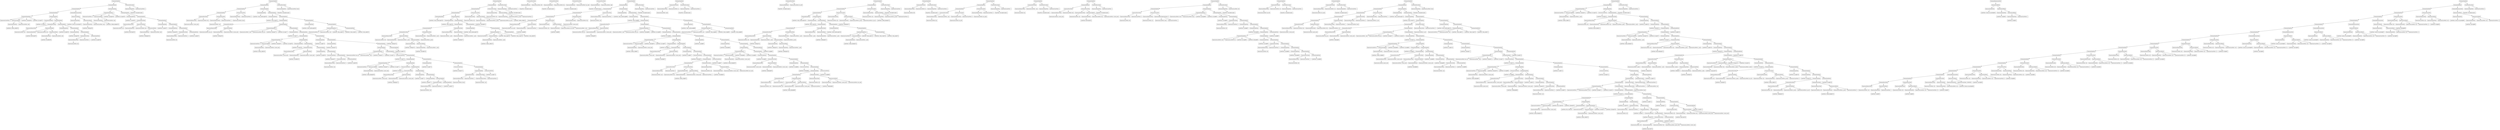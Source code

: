 digraph BinaryTree {
"0x6030000ce170" [label="StatementSeqNode" shape=box]
"0x6030000ce0e0" [label="StatementSeqNode" shape=box]
"0x6030000cdf00" [label="StatementSeqNode" shape=box]
"0x6030000cdd80" [label="StatementSeqNode" shape=box]
"0x6040000b05d0" [label="StatementCJumpNode: 1" shape=box]
"0x6020000521d0" [label="ExpressionConstNode: 0" shape=box]
"0x6040000b05d0" -> "0x6020000521d0"
"0x6040000b01d0" [label="ExpressionCallNode" shape=box]
"0x602000051eb0" [label="ExpressionNameNode" shape=box]
"0x6040000b0190" [label="LabelNode: GetHas_Left@784" shape=box]
"0x602000051eb0" -> "0x6040000b0190"
"0x6040000b01d0" -> "0x602000051eb0"
"0x6040000b0210" [label="ExpressionLocalNode: node" shape=box]
"0x6040000b01d0" -> "0x6040000b0210"
"0x6040000b05d0" -> "0x6040000b01d0"
"0x6040000b0490" [label="LabelNode: if_false@788" shape=box]
"0x6040000b05d0" -> "0x6040000b0490"
"0x6040000b0450" [label="LabelNode: if_true@787" shape=box]
"0x6040000b05d0" -> "0x6040000b0450"
"0x6030000cdd80" -> "0x6040000b05d0"
"0x6030000cddb0" [label="StatementSeqNode" shape=box]
"0x602000052150" [label="StatementLabelNode" shape=box]
"0x6040000b0510" [label="LabelNode: if_true@787" shape=box]
"0x602000052150" -> "0x6040000b0510"
"0x6030000cddb0" -> "0x602000052150"
"0x6030000cdde0" [label="StatementSeqNode" shape=box]
"0x6030000cdd20" [label="StatementMoveNode" shape=box]
"0x602000052070" [label="ExpressionMemoryNode" shape=box]
"0x6040000b03d0" [label="ExpressionLocalNode: ntb" shape=box]
"0x602000052070" -> "0x6040000b03d0"
"0x6030000cdd20" -> "0x602000052070"
"0x6040000b0290" [label="ExpressionCallNode" shape=box]
"0x602000051f30" [label="ExpressionNameNode" shape=box]
"0x6040000b0250" [label="LabelNode: RecPrint@785" shape=box]
"0x602000051f30" -> "0x6040000b0250"
"0x6040000b0290" -> "0x602000051f30"
"0x6040000b02d0" [label="ExpressionLocalNode: this" shape=box]
"0x6040000b0290" -> "0x6040000b02d0"
"0x6040000b0350" [label="ExpressionCallNode" shape=box]
"0x602000051f90" [label="ExpressionNameNode" shape=box]
"0x6040000b0310" [label="LabelNode: GetLeft@786" shape=box]
"0x602000051f90" -> "0x6040000b0310"
"0x6040000b0350" -> "0x602000051f90"
"0x6040000b0390" [label="ExpressionLocalNode: node" shape=box]
"0x6040000b0350" -> "0x6040000b0390"
"0x6040000b0290" -> "0x6040000b0350"
"0x6030000cdd20" -> "0x6040000b0290"
"0x6030000cdde0" -> "0x6030000cdd20"
"0x6030000cde10" [label="StatementSeqNode" shape=box]
"0x6020000521b0" [label="StatementJumpNode" shape=box]
"0x6040000b04d0" [label="LabelNode: if_end@789" shape=box]
"0x6020000521b0" -> "0x6040000b04d0"
"0x6030000cde10" -> "0x6020000521b0"
"0x6030000cde40" [label="StatementSeqNode" shape=box]
"0x602000052170" [label="StatementLabelNode" shape=box]
"0x6040000b0550" [label="LabelNode: if_false@788" shape=box]
"0x602000052170" -> "0x6040000b0550"
"0x6030000cde40" -> "0x602000052170"
"0x6030000cde70" [label="StatementSeqNode" shape=box]
"0x6030000cdd50" [label="StatementMoveNode" shape=box]
"0x602000052110" [label="ExpressionMemoryNode" shape=box]
"0x6040000b0410" [label="ExpressionLocalNode: ntb" shape=box]
"0x602000052110" -> "0x6040000b0410"
"0x6030000cdd50" -> "0x602000052110"
"0x6020000520d0" [label="ExpressionConstNode: 1" shape=box]
"0x6030000cdd50" -> "0x6020000520d0"
"0x6030000cde70" -> "0x6030000cdd50"
"0x602000052190" [label="StatementLabelNode" shape=box]
"0x6040000b0590" [label="LabelNode: if_end@789" shape=box]
"0x602000052190" -> "0x6040000b0590"
"0x6030000cde70" -> "0x602000052190"
"0x6030000cde40" -> "0x6030000cde70"
"0x6030000cde10" -> "0x6030000cde40"
"0x6030000cdde0" -> "0x6030000cde10"
"0x6030000cddb0" -> "0x6030000cdde0"
"0x6030000cdd80" -> "0x6030000cddb0"
"0x6030000cdf00" -> "0x6030000cdd80"
"0x6020000522d0" [label="StatementExpressionNode" shape=box]
"0x6040000b0750" [label="ExpressionCallNode" shape=box]
"0x602000052290" [label="ExpressionNameNode" shape=box]
"0x6040000b06d0" [label="LabelNode: System.out.println@791" shape=box]
"0x602000052290" -> "0x6040000b06d0"
"0x6040000b0750" -> "0x602000052290"
"0x6040000b0650" [label="ExpressionCallNode" shape=box]
"0x602000052210" [label="ExpressionNameNode" shape=box]
"0x6040000b0610" [label="LabelNode: GetKey@790" shape=box]
"0x602000052210" -> "0x6040000b0610"
"0x6040000b0650" -> "0x602000052210"
"0x6040000b0690" [label="ExpressionLocalNode: node" shape=box]
"0x6040000b0650" -> "0x6040000b0690"
"0x6040000b0750" -> "0x6040000b0650"
"0x6020000522d0" -> "0x6040000b0750"
"0x6030000cdf00" -> "0x6020000522d0"
"0x6030000ce0e0" -> "0x6030000cdf00"
"0x6030000cdfc0" [label="StatementSeqNode" shape=box]
"0x6040000b0bd0" [label="StatementCJumpNode: 1" shape=box]
"0x602000052650" [label="ExpressionConstNode: 0" shape=box]
"0x6040000b0bd0" -> "0x602000052650"
"0x6040000b07d0" [label="ExpressionCallNode" shape=box]
"0x602000052330" [label="ExpressionNameNode" shape=box]
"0x6040000b0790" [label="LabelNode: GetHas_Right@792" shape=box]
"0x602000052330" -> "0x6040000b0790"
"0x6040000b07d0" -> "0x602000052330"
"0x6040000b0810" [label="ExpressionLocalNode: node" shape=box]
"0x6040000b07d0" -> "0x6040000b0810"
"0x6040000b0bd0" -> "0x6040000b07d0"
"0x6040000b0a90" [label="LabelNode: if_false@796" shape=box]
"0x6040000b0bd0" -> "0x6040000b0a90"
"0x6040000b0a50" [label="LabelNode: if_true@795" shape=box]
"0x6040000b0bd0" -> "0x6040000b0a50"
"0x6030000cdfc0" -> "0x6040000b0bd0"
"0x6030000cdff0" [label="StatementSeqNode" shape=box]
"0x6020000525d0" [label="StatementLabelNode" shape=box]
"0x6040000b0b10" [label="LabelNode: if_true@795" shape=box]
"0x6020000525d0" -> "0x6040000b0b10"
"0x6030000cdff0" -> "0x6020000525d0"
"0x6030000ce020" [label="StatementSeqNode" shape=box]
"0x6030000cdf60" [label="StatementMoveNode" shape=box]
"0x6020000524f0" [label="ExpressionMemoryNode" shape=box]
"0x6040000b09d0" [label="ExpressionLocalNode: ntb" shape=box]
"0x6020000524f0" -> "0x6040000b09d0"
"0x6030000cdf60" -> "0x6020000524f0"
"0x6040000b0890" [label="ExpressionCallNode" shape=box]
"0x6020000523b0" [label="ExpressionNameNode" shape=box]
"0x6040000b0850" [label="LabelNode: RecPrint@793" shape=box]
"0x6020000523b0" -> "0x6040000b0850"
"0x6040000b0890" -> "0x6020000523b0"
"0x6040000b08d0" [label="ExpressionLocalNode: this" shape=box]
"0x6040000b0890" -> "0x6040000b08d0"
"0x6040000b0950" [label="ExpressionCallNode" shape=box]
"0x602000052410" [label="ExpressionNameNode" shape=box]
"0x6040000b0910" [label="LabelNode: GetRight@794" shape=box]
"0x602000052410" -> "0x6040000b0910"
"0x6040000b0950" -> "0x602000052410"
"0x6040000b0990" [label="ExpressionLocalNode: node" shape=box]
"0x6040000b0950" -> "0x6040000b0990"
"0x6040000b0890" -> "0x6040000b0950"
"0x6030000cdf60" -> "0x6040000b0890"
"0x6030000ce020" -> "0x6030000cdf60"
"0x6030000ce050" [label="StatementSeqNode" shape=box]
"0x602000052630" [label="StatementJumpNode" shape=box]
"0x6040000b0ad0" [label="LabelNode: if_end@797" shape=box]
"0x602000052630" -> "0x6040000b0ad0"
"0x6030000ce050" -> "0x602000052630"
"0x6030000ce080" [label="StatementSeqNode" shape=box]
"0x6020000525f0" [label="StatementLabelNode" shape=box]
"0x6040000b0b50" [label="LabelNode: if_false@796" shape=box]
"0x6020000525f0" -> "0x6040000b0b50"
"0x6030000ce080" -> "0x6020000525f0"
"0x6030000ce0b0" [label="StatementSeqNode" shape=box]
"0x6030000cdf90" [label="StatementMoveNode" shape=box]
"0x602000052590" [label="ExpressionMemoryNode" shape=box]
"0x6040000b0a10" [label="ExpressionLocalNode: ntb" shape=box]
"0x602000052590" -> "0x6040000b0a10"
"0x6030000cdf90" -> "0x602000052590"
"0x602000052550" [label="ExpressionConstNode: 1" shape=box]
"0x6030000cdf90" -> "0x602000052550"
"0x6030000ce0b0" -> "0x6030000cdf90"
"0x602000052610" [label="StatementLabelNode" shape=box]
"0x6040000b0b90" [label="LabelNode: if_end@797" shape=box]
"0x602000052610" -> "0x6040000b0b90"
"0x6030000ce0b0" -> "0x602000052610"
"0x6030000ce080" -> "0x6030000ce0b0"
"0x6030000ce050" -> "0x6030000ce080"
"0x6030000ce020" -> "0x6030000ce050"
"0x6030000cdff0" -> "0x6030000ce020"
"0x6030000cdfc0" -> "0x6030000cdff0"
"0x6030000ce0e0" -> "0x6030000cdfc0"
"0x6030000ce170" -> "0x6030000ce0e0"
"0x6030000ce140" [label="StatementMoveNode" shape=box]
"0x6020000526f0" [label="ExpressionTempNode" shape=box]
"0x6040000b0c10" [label="TempNode: return@return@11" shape=box]
"0x6020000526f0" -> "0x6040000b0c10"
"0x6030000ce140" -> "0x6020000526f0"
"0x6020000526d0" [label="ExpressionConstNode: 1" shape=box]
"0x6030000ce140" -> "0x6020000526d0"
"0x6030000ce170" -> "0x6030000ce140"
"0x6030000cdb70" [label="StatementSeqNode" shape=box]
"0x6030000cdae0" [label="StatementSeqNode" shape=box]
"0x6030000cd270" [label="StatementSeqNode" shape=box]
"0x6030000cd210" [label="StatementSeqNode" shape=box]
"0x6030000cd1b0" [label="StatementMoveNode" shape=box]
"0x602000050ef0" [label="ExpressionMemoryNode" shape=box]
"0x6040000aee90" [label="ExpressionLocalNode: current_node" shape=box]
"0x602000050ef0" -> "0x6040000aee90"
"0x6030000cd1b0" -> "0x602000050ef0"
"0x6040000aee50" [label="ExpressionLocalNode: this" shape=box]
"0x6030000cd1b0" -> "0x6040000aee50"
"0x6030000cd210" -> "0x6030000cd1b0"
"0x6030000cd1e0" [label="StatementMoveNode" shape=box]
"0x602000050f90" [label="ExpressionMemoryNode" shape=box]
"0x6040000aeed0" [label="ExpressionLocalNode: cont" shape=box]
"0x602000050f90" -> "0x6040000aeed0"
"0x6030000cd1e0" -> "0x602000050f90"
"0x602000050f50" [label="ExpressionConstNode: 1" shape=box]
"0x6030000cd1e0" -> "0x602000050f50"
"0x6030000cd210" -> "0x6030000cd1e0"
"0x6030000cd270" -> "0x6030000cd210"
"0x6030000cd240" [label="StatementMoveNode" shape=box]
"0x602000051050" [label="ExpressionMemoryNode" shape=box]
"0x6040000aef10" [label="ExpressionLocalNode: ifound" shape=box]
"0x602000051050" -> "0x6040000aef10"
"0x6030000cd240" -> "0x602000051050"
"0x602000051010" [label="ExpressionConstNode: 0" shape=box]
"0x6030000cd240" -> "0x602000051010"
"0x6030000cd270" -> "0x6030000cd240"
"0x6030000cdae0" -> "0x6030000cd270"
"0x6030000cd9f0" [label="StatementSeqNode" shape=box]
"0x602000051b70" [label="StatementJumpNode" shape=box]
"0x6040000afd10" [label="LabelNode: while_conditional@780" shape=box]
"0x602000051b70" -> "0x6040000afd10"
"0x6030000cd9f0" -> "0x602000051b70"
"0x6030000cda20" [label="StatementSeqNode" shape=box]
"0x602000051b10" [label="StatementLabelNode" shape=box]
"0x6040000afe50" [label="LabelNode: while_true@781" shape=box]
"0x602000051b10" -> "0x6040000afe50"
"0x6030000cda20" -> "0x602000051b10"
"0x6030000cda50" [label="StatementSeqNode" shape=box]
"0x6030000cd930" [label="StatementSeqNode" shape=box]
"0x6030000cd2a0" [label="StatementMoveNode" shape=box]
"0x602000051170" [label="ExpressionMemoryNode" shape=box]
"0x6040000af050" [label="ExpressionLocalNode: key_aux" shape=box]
"0x602000051170" -> "0x6040000af050"
"0x6030000cd2a0" -> "0x602000051170"
"0x6040000aefd0" [label="ExpressionCallNode" shape=box]
"0x6020000510d0" [label="ExpressionNameNode" shape=box]
"0x6040000aef90" [label="LabelNode: GetKey@763" shape=box]
"0x6020000510d0" -> "0x6040000aef90"
"0x6040000aefd0" -> "0x6020000510d0"
"0x6040000af010" [label="ExpressionLocalNode: current_node" shape=box]
"0x6040000aefd0" -> "0x6040000af010"
"0x6030000cd2a0" -> "0x6040000aefd0"
"0x6030000cd930" -> "0x6030000cd2a0"
"0x6030000cd810" [label="StatementSeqNode" shape=box]
"0x6040000afcd0" [label="StatementCJumpNode: 2" shape=box]
"0x6040000af090" [label="ExpressionLocalNode: v_key" shape=box]
"0x6040000afcd0" -> "0x6040000af090"
"0x6040000af0d0" [label="ExpressionLocalNode: key_aux" shape=box]
"0x6040000afcd0" -> "0x6040000af0d0"
"0x6040000afb90" [label="LabelNode: if_false@778" shape=box]
"0x6040000afcd0" -> "0x6040000afb90"
"0x6040000afb50" [label="LabelNode: if_true@777" shape=box]
"0x6040000afcd0" -> "0x6040000afb50"
"0x6030000cd810" -> "0x6040000afcd0"
"0x6030000cd840" [label="StatementSeqNode" shape=box]
"0x602000051a10" [label="StatementLabelNode" shape=box]
"0x6040000afc10" [label="LabelNode: if_true@777" shape=box]
"0x602000051a10" -> "0x6040000afc10"
"0x6030000cd840" -> "0x602000051a10"
"0x6030000cd870" [label="StatementSeqNode" shape=box]
"0x6030000cd360" [label="StatementSeqNode" shape=box]
"0x6040000af490" [label="StatementCJumpNode: 1" shape=box]
"0x602000051490" [label="ExpressionConstNode: 0" shape=box]
"0x6040000af490" -> "0x602000051490"
"0x6040000af150" [label="ExpressionCallNode" shape=box]
"0x602000051210" [label="ExpressionNameNode" shape=box]
"0x6040000af110" [label="LabelNode: GetHas_Left@764" shape=box]
"0x602000051210" -> "0x6040000af110"
"0x6040000af150" -> "0x602000051210"
"0x6040000af190" [label="ExpressionLocalNode: current_node" shape=box]
"0x6040000af150" -> "0x6040000af190"
"0x6040000af490" -> "0x6040000af150"
"0x6040000af350" [label="LabelNode: if_false@767" shape=box]
"0x6040000af490" -> "0x6040000af350"
"0x6040000af310" [label="LabelNode: if_true@766" shape=box]
"0x6040000af490" -> "0x6040000af310"
"0x6030000cd360" -> "0x6040000af490"
"0x6030000cd390" [label="StatementSeqNode" shape=box]
"0x602000051410" [label="StatementLabelNode" shape=box]
"0x6040000af3d0" [label="LabelNode: if_true@766" shape=box]
"0x602000051410" -> "0x6040000af3d0"
"0x6030000cd390" -> "0x602000051410"
"0x6030000cd3c0" [label="StatementSeqNode" shape=box]
"0x6030000cd300" [label="StatementMoveNode" shape=box]
"0x602000051330" [label="ExpressionMemoryNode" shape=box]
"0x6040000af290" [label="ExpressionLocalNode: current_node" shape=box]
"0x602000051330" -> "0x6040000af290"
"0x6030000cd300" -> "0x602000051330"
"0x6040000af210" [label="ExpressionCallNode" shape=box]
"0x602000051290" [label="ExpressionNameNode" shape=box]
"0x6040000af1d0" [label="LabelNode: GetLeft@765" shape=box]
"0x602000051290" -> "0x6040000af1d0"
"0x6040000af210" -> "0x602000051290"
"0x6040000af250" [label="ExpressionLocalNode: current_node" shape=box]
"0x6040000af210" -> "0x6040000af250"
"0x6030000cd300" -> "0x6040000af210"
"0x6030000cd3c0" -> "0x6030000cd300"
"0x6030000cd3f0" [label="StatementSeqNode" shape=box]
"0x602000051470" [label="StatementJumpNode" shape=box]
"0x6040000af390" [label="LabelNode: if_end@768" shape=box]
"0x602000051470" -> "0x6040000af390"
"0x6030000cd3f0" -> "0x602000051470"
"0x6030000cd420" [label="StatementSeqNode" shape=box]
"0x602000051430" [label="StatementLabelNode" shape=box]
"0x6040000af410" [label="LabelNode: if_false@767" shape=box]
"0x602000051430" -> "0x6040000af410"
"0x6030000cd420" -> "0x602000051430"
"0x6030000cd450" [label="StatementSeqNode" shape=box]
"0x6030000cd330" [label="StatementMoveNode" shape=box]
"0x6020000513d0" [label="ExpressionMemoryNode" shape=box]
"0x6040000af2d0" [label="ExpressionLocalNode: cont" shape=box]
"0x6020000513d0" -> "0x6040000af2d0"
"0x6030000cd330" -> "0x6020000513d0"
"0x602000051390" [label="ExpressionConstNode: 0" shape=box]
"0x6030000cd330" -> "0x602000051390"
"0x6030000cd450" -> "0x6030000cd330"
"0x602000051450" [label="StatementLabelNode" shape=box]
"0x6040000af450" [label="LabelNode: if_end@768" shape=box]
"0x602000051450" -> "0x6040000af450"
"0x6030000cd450" -> "0x602000051450"
"0x6030000cd420" -> "0x6030000cd450"
"0x6030000cd3f0" -> "0x6030000cd420"
"0x6030000cd3c0" -> "0x6030000cd3f0"
"0x6030000cd390" -> "0x6030000cd3c0"
"0x6030000cd360" -> "0x6030000cd390"
"0x6030000cd870" -> "0x6030000cd360"
"0x6030000cd8a0" [label="StatementSeqNode" shape=box]
"0x602000051a70" [label="StatementJumpNode" shape=box]
"0x6040000afbd0" [label="LabelNode: if_end@779" shape=box]
"0x602000051a70" -> "0x6040000afbd0"
"0x6030000cd8a0" -> "0x602000051a70"
"0x6030000cd8d0" [label="StatementSeqNode" shape=box]
"0x602000051a30" [label="StatementLabelNode" shape=box]
"0x6040000afc50" [label="LabelNode: if_false@778" shape=box]
"0x602000051a30" -> "0x6040000afc50"
"0x6030000cd8d0" -> "0x602000051a30"
"0x6030000cd900" [label="StatementSeqNode" shape=box]
"0x6030000cd6f0" [label="StatementSeqNode" shape=box]
"0x6040000afb10" [label="StatementCJumpNode: 2" shape=box]
"0x6040000af4d0" [label="ExpressionLocalNode: key_aux" shape=box]
"0x6040000afb10" -> "0x6040000af4d0"
"0x6040000af510" [label="ExpressionLocalNode: v_key" shape=box]
"0x6040000afb10" -> "0x6040000af510"
"0x6040000af9d0" [label="LabelNode: if_false@775" shape=box]
"0x6040000afb10" -> "0x6040000af9d0"
"0x6040000af990" [label="LabelNode: if_true@774" shape=box]
"0x6040000afb10" -> "0x6040000af990"
"0x6030000cd6f0" -> "0x6040000afb10"
"0x6030000cd720" [label="StatementSeqNode" shape=box]
"0x602000051970" [label="StatementLabelNode" shape=box]
"0x6040000afa50" [label="LabelNode: if_true@774" shape=box]
"0x602000051970" -> "0x6040000afa50"
"0x6030000cd720" -> "0x602000051970"
"0x6030000cd750" [label="StatementSeqNode" shape=box]
"0x6030000cd540" [label="StatementSeqNode" shape=box]
"0x6040000af8d0" [label="StatementCJumpNode: 1" shape=box]
"0x602000051790" [label="ExpressionConstNode: 0" shape=box]
"0x6040000af8d0" -> "0x602000051790"
"0x6040000af590" [label="ExpressionCallNode" shape=box]
"0x602000051510" [label="ExpressionNameNode" shape=box]
"0x6040000af550" [label="LabelNode: GetHas_Right@769" shape=box]
"0x602000051510" -> "0x6040000af550"
"0x6040000af590" -> "0x602000051510"
"0x6040000af5d0" [label="ExpressionLocalNode: current_node" shape=box]
"0x6040000af590" -> "0x6040000af5d0"
"0x6040000af8d0" -> "0x6040000af590"
"0x6040000af790" [label="LabelNode: if_false@772" shape=box]
"0x6040000af8d0" -> "0x6040000af790"
"0x6040000af750" [label="LabelNode: if_true@771" shape=box]
"0x6040000af8d0" -> "0x6040000af750"
"0x6030000cd540" -> "0x6040000af8d0"
"0x6030000cd570" [label="StatementSeqNode" shape=box]
"0x602000051710" [label="StatementLabelNode" shape=box]
"0x6040000af810" [label="LabelNode: if_true@771" shape=box]
"0x602000051710" -> "0x6040000af810"
"0x6030000cd570" -> "0x602000051710"
"0x6030000cd5a0" [label="StatementSeqNode" shape=box]
"0x6030000cd4e0" [label="StatementMoveNode" shape=box]
"0x602000051630" [label="ExpressionMemoryNode" shape=box]
"0x6040000af6d0" [label="ExpressionLocalNode: current_node" shape=box]
"0x602000051630" -> "0x6040000af6d0"
"0x6030000cd4e0" -> "0x602000051630"
"0x6040000af650" [label="ExpressionCallNode" shape=box]
"0x602000051590" [label="ExpressionNameNode" shape=box]
"0x6040000af610" [label="LabelNode: GetRight@770" shape=box]
"0x602000051590" -> "0x6040000af610"
"0x6040000af650" -> "0x602000051590"
"0x6040000af690" [label="ExpressionLocalNode: current_node" shape=box]
"0x6040000af650" -> "0x6040000af690"
"0x6030000cd4e0" -> "0x6040000af650"
"0x6030000cd5a0" -> "0x6030000cd4e0"
"0x6030000cd5d0" [label="StatementSeqNode" shape=box]
"0x602000051770" [label="StatementJumpNode" shape=box]
"0x6040000af7d0" [label="LabelNode: if_end@773" shape=box]
"0x602000051770" -> "0x6040000af7d0"
"0x6030000cd5d0" -> "0x602000051770"
"0x6030000cd600" [label="StatementSeqNode" shape=box]
"0x602000051730" [label="StatementLabelNode" shape=box]
"0x6040000af850" [label="LabelNode: if_false@772" shape=box]
"0x602000051730" -> "0x6040000af850"
"0x6030000cd600" -> "0x602000051730"
"0x6030000cd630" [label="StatementSeqNode" shape=box]
"0x6030000cd510" [label="StatementMoveNode" shape=box]
"0x6020000516d0" [label="ExpressionMemoryNode" shape=box]
"0x6040000af710" [label="ExpressionLocalNode: cont" shape=box]
"0x6020000516d0" -> "0x6040000af710"
"0x6030000cd510" -> "0x6020000516d0"
"0x602000051690" [label="ExpressionConstNode: 0" shape=box]
"0x6030000cd510" -> "0x602000051690"
"0x6030000cd630" -> "0x6030000cd510"
"0x602000051750" [label="StatementLabelNode" shape=box]
"0x6040000af890" [label="LabelNode: if_end@773" shape=box]
"0x602000051750" -> "0x6040000af890"
"0x6030000cd630" -> "0x602000051750"
"0x6030000cd600" -> "0x6030000cd630"
"0x6030000cd5d0" -> "0x6030000cd600"
"0x6030000cd5a0" -> "0x6030000cd5d0"
"0x6030000cd570" -> "0x6030000cd5a0"
"0x6030000cd540" -> "0x6030000cd570"
"0x6030000cd750" -> "0x6030000cd540"
"0x6030000cd780" [label="StatementSeqNode" shape=box]
"0x6020000519d0" [label="StatementJumpNode" shape=box]
"0x6040000afa10" [label="LabelNode: if_end@776" shape=box]
"0x6020000519d0" -> "0x6040000afa10"
"0x6030000cd780" -> "0x6020000519d0"
"0x6030000cd7b0" [label="StatementSeqNode" shape=box]
"0x602000051990" [label="StatementLabelNode" shape=box]
"0x6040000afa90" [label="LabelNode: if_false@775" shape=box]
"0x602000051990" -> "0x6040000afa90"
"0x6030000cd7b0" -> "0x602000051990"
"0x6030000cd7e0" [label="StatementSeqNode" shape=box]
"0x6030000cd6c0" [label="StatementSeqNode" shape=box]
"0x6030000cd660" [label="StatementMoveNode" shape=box]
"0x602000051830" [label="ExpressionMemoryNode" shape=box]
"0x6040000af910" [label="ExpressionLocalNode: ifound" shape=box]
"0x602000051830" -> "0x6040000af910"
"0x6030000cd660" -> "0x602000051830"
"0x6020000517f0" [label="ExpressionConstNode: 1" shape=box]
"0x6030000cd660" -> "0x6020000517f0"
"0x6030000cd6c0" -> "0x6030000cd660"
"0x6030000cd690" [label="StatementMoveNode" shape=box]
"0x6020000518f0" [label="ExpressionMemoryNode" shape=box]
"0x6040000af950" [label="ExpressionLocalNode: cont" shape=box]
"0x6020000518f0" -> "0x6040000af950"
"0x6030000cd690" -> "0x6020000518f0"
"0x6020000518b0" [label="ExpressionConstNode: 0" shape=box]
"0x6030000cd690" -> "0x6020000518b0"
"0x6030000cd6c0" -> "0x6030000cd690"
"0x6030000cd7e0" -> "0x6030000cd6c0"
"0x6020000519b0" [label="StatementLabelNode" shape=box]
"0x6040000afad0" [label="LabelNode: if_end@776" shape=box]
"0x6020000519b0" -> "0x6040000afad0"
"0x6030000cd7e0" -> "0x6020000519b0"
"0x6030000cd7b0" -> "0x6030000cd7e0"
"0x6030000cd780" -> "0x6030000cd7b0"
"0x6030000cd750" -> "0x6030000cd780"
"0x6030000cd720" -> "0x6030000cd750"
"0x6030000cd6f0" -> "0x6030000cd720"
"0x6030000cd900" -> "0x6030000cd6f0"
"0x602000051a50" [label="StatementLabelNode" shape=box]
"0x6040000afc90" [label="LabelNode: if_end@779" shape=box]
"0x602000051a50" -> "0x6040000afc90"
"0x6030000cd900" -> "0x602000051a50"
"0x6030000cd8d0" -> "0x6030000cd900"
"0x6030000cd8a0" -> "0x6030000cd8d0"
"0x6030000cd870" -> "0x6030000cd8a0"
"0x6030000cd840" -> "0x6030000cd870"
"0x6030000cd810" -> "0x6030000cd840"
"0x6030000cd930" -> "0x6030000cd810"
"0x6030000cda50" -> "0x6030000cd930"
"0x6030000cda80" [label="StatementSeqNode" shape=box]
"0x602000051af0" [label="StatementLabelNode" shape=box]
"0x6040000afe10" [label="LabelNode: while_conditional@780" shape=box]
"0x602000051af0" -> "0x6040000afe10"
"0x6030000cda80" -> "0x602000051af0"
"0x6030000cdab0" [label="StatementSeqNode" shape=box]
"0x6040000afed0" [label="StatementCJumpNode: 1" shape=box]
"0x602000051b50" [label="ExpressionConstNode: 0" shape=box]
"0x6040000afed0" -> "0x602000051b50"
"0x6040000aef50" [label="ExpressionLocalNode: cont" shape=box]
"0x6040000afed0" -> "0x6040000aef50"
"0x6040000afdd0" [label="LabelNode: while_end@782" shape=box]
"0x6040000afed0" -> "0x6040000afdd0"
"0x6040000afd90" [label="LabelNode: while_true@781" shape=box]
"0x6040000afed0" -> "0x6040000afd90"
"0x6030000cdab0" -> "0x6040000afed0"
"0x602000051b30" [label="StatementLabelNode" shape=box]
"0x6040000afe90" [label="LabelNode: while_end@782" shape=box]
"0x602000051b30" -> "0x6040000afe90"
"0x6030000cdab0" -> "0x602000051b30"
"0x6030000cda80" -> "0x6030000cdab0"
"0x6030000cda50" -> "0x6030000cda80"
"0x6030000cda20" -> "0x6030000cda50"
"0x6030000cd9f0" -> "0x6030000cda20"
"0x6030000cdae0" -> "0x6030000cd9f0"
"0x6030000cdb70" -> "0x6030000cdae0"
"0x6030000cdb40" [label="StatementMoveNode" shape=box]
"0x602000051bf0" [label="ExpressionTempNode" shape=box]
"0x6040000aff50" [label="TempNode: return@return@11" shape=box]
"0x602000051bf0" -> "0x6040000aff50"
"0x6030000cdb40" -> "0x602000051bf0"
"0x6040000aff10" [label="ExpressionLocalNode: ifound" shape=box]
"0x6030000cdb40" -> "0x6040000aff10"
"0x6030000cdb70" -> "0x6030000cdb40"
"0x6030000cd150" [label="StatementSeqNode" shape=box]
"0x6030000cd0c0" [label="StatementSeqNode" shape=box]
"0x6030000cd060" [label="StatementSeqNode" shape=box]
"0x6030000ccf40" [label="StatementSeqNode" shape=box]
"0x602000050b30" [label="StatementJumpNode" shape=box]
"0x6040000ae990" [label="LabelNode: while_conditional@758" shape=box]
"0x602000050b30" -> "0x6040000ae990"
"0x6030000ccf40" -> "0x602000050b30"
"0x6030000ccf70" [label="StatementSeqNode" shape=box]
"0x602000050ad0" [label="StatementLabelNode" shape=box]
"0x6040000aead0" [label="LabelNode: while_true@759" shape=box]
"0x602000050ad0" -> "0x6040000aead0"
"0x6030000ccf70" -> "0x602000050ad0"
"0x6030000ccfa0" [label="StatementSeqNode" shape=box]
"0x6030000cce50" [label="StatementSeqNode" shape=box]
"0x6030000cce80" [label="StatementSeqNode" shape=box]
"0x6030000ccd90" [label="StatementMoveNode" shape=box]
"0x6020000508b0" [label="ExpressionMemoryNode" shape=box]
"0x6040000ae7d0" [label="ExpressionLocalNode: ntb" shape=box]
"0x6020000508b0" -> "0x6040000ae7d0"
"0x6030000ccd90" -> "0x6020000508b0"
"0x6040000ae610" [label="ExpressionCallNode" shape=box]
"0x602000050710" [label="ExpressionNameNode" shape=box]
"0x6040000ae5d0" [label="LabelNode: SetKey@754" shape=box]
"0x602000050710" -> "0x6040000ae5d0"
"0x6040000ae610" -> "0x602000050710"
"0x6040000ae650" [label="ExpressionLocalNode: c_node" shape=box]
"0x6040000ae610" -> "0x6040000ae650"
"0x6040000ae6d0" [label="ExpressionCallNode" shape=box]
"0x602000050770" [label="ExpressionNameNode" shape=box]
"0x6040000ae690" [label="LabelNode: GetKey@755" shape=box]
"0x602000050770" -> "0x6040000ae690"
"0x6040000ae6d0" -> "0x602000050770"
"0x6040000ae750" [label="ExpressionCallNode" shape=box]
"0x602000050790" [label="ExpressionNameNode" shape=box]
"0x6040000ae710" [label="LabelNode: GetLeft@756" shape=box]
"0x602000050790" -> "0x6040000ae710"
"0x6040000ae750" -> "0x602000050790"
"0x6040000ae790" [label="ExpressionLocalNode: c_node" shape=box]
"0x6040000ae750" -> "0x6040000ae790"
"0x6040000ae6d0" -> "0x6040000ae750"
"0x6040000ae610" -> "0x6040000ae6d0"
"0x6030000ccd90" -> "0x6040000ae610"
"0x6030000cce80" -> "0x6030000ccd90"
"0x6030000ccdc0" [label="StatementMoveNode" shape=box]
"0x602000050950" [label="ExpressionMemoryNode" shape=box]
"0x6040000ae850" [label="ExpressionLocalNode: p_node" shape=box]
"0x602000050950" -> "0x6040000ae850"
"0x6030000ccdc0" -> "0x602000050950"
"0x6040000ae810" [label="ExpressionLocalNode: c_node" shape=box]
"0x6030000ccdc0" -> "0x6040000ae810"
"0x6030000cce80" -> "0x6030000ccdc0"
"0x6030000cce50" -> "0x6030000cce80"
"0x6030000ccdf0" [label="StatementMoveNode" shape=box]
"0x602000050a50" [label="ExpressionMemoryNode" shape=box]
"0x6040000ae950" [label="ExpressionLocalNode: c_node" shape=box]
"0x602000050a50" -> "0x6040000ae950"
"0x6030000ccdf0" -> "0x602000050a50"
"0x6040000ae8d0" [label="ExpressionCallNode" shape=box]
"0x6020000509b0" [label="ExpressionNameNode" shape=box]
"0x6040000ae890" [label="LabelNode: GetLeft@757" shape=box]
"0x6020000509b0" -> "0x6040000ae890"
"0x6040000ae8d0" -> "0x6020000509b0"
"0x6040000ae910" [label="ExpressionLocalNode: c_node" shape=box]
"0x6040000ae8d0" -> "0x6040000ae910"
"0x6030000ccdf0" -> "0x6040000ae8d0"
"0x6030000cce50" -> "0x6030000ccdf0"
"0x6030000ccfa0" -> "0x6030000cce50"
"0x6030000ccfd0" [label="StatementSeqNode" shape=box]
"0x602000050ab0" [label="StatementLabelNode" shape=box]
"0x6040000aea90" [label="LabelNode: while_conditional@758" shape=box]
"0x602000050ab0" -> "0x6040000aea90"
"0x6030000ccfd0" -> "0x602000050ab0"
"0x6030000cd000" [label="StatementSeqNode" shape=box]
"0x6040000aeb50" [label="StatementCJumpNode: 1" shape=box]
"0x602000050b10" [label="ExpressionConstNode: 0" shape=box]
"0x6040000aeb50" -> "0x602000050b10"
"0x6040000ae550" [label="ExpressionCallNode" shape=box]
"0x602000050690" [label="ExpressionNameNode" shape=box]
"0x6040000ae510" [label="LabelNode: GetHas_Left@753" shape=box]
"0x602000050690" -> "0x6040000ae510"
"0x6040000ae550" -> "0x602000050690"
"0x6040000ae590" [label="ExpressionLocalNode: c_node" shape=box]
"0x6040000ae550" -> "0x6040000ae590"
"0x6040000aeb50" -> "0x6040000ae550"
"0x6040000aea50" [label="LabelNode: while_end@760" shape=box]
"0x6040000aeb50" -> "0x6040000aea50"
"0x6040000aea10" [label="LabelNode: while_true@759" shape=box]
"0x6040000aeb50" -> "0x6040000aea10"
"0x6030000cd000" -> "0x6040000aeb50"
"0x602000050af0" [label="StatementLabelNode" shape=box]
"0x6040000aeb10" [label="LabelNode: while_end@760" shape=box]
"0x602000050af0" -> "0x6040000aeb10"
"0x6030000cd000" -> "0x602000050af0"
"0x6030000ccfd0" -> "0x6030000cd000"
"0x6030000ccfa0" -> "0x6030000ccfd0"
"0x6030000ccf70" -> "0x6030000ccfa0"
"0x6030000ccf40" -> "0x6030000ccf70"
"0x6030000cd060" -> "0x6030000ccf40"
"0x6030000cd030" [label="StatementMoveNode" shape=box]
"0x602000050c50" [label="ExpressionMemoryNode" shape=box]
"0x6040000aec90" [label="ExpressionLocalNode: ntb" shape=box]
"0x602000050c50" -> "0x6040000aec90"
"0x6030000cd030" -> "0x602000050c50"
"0x6040000aebd0" [label="ExpressionCallNode" shape=box]
"0x602000050b70" [label="ExpressionNameNode" shape=box]
"0x6040000aeb90" [label="LabelNode: SetLeft@761" shape=box]
"0x602000050b70" -> "0x6040000aeb90"
"0x6040000aebd0" -> "0x602000050b70"
"0x6040000aec10" [label="ExpressionLocalNode: p_node" shape=box]
"0x6040000aebd0" -> "0x6040000aec10"
"0x6040000aec50" [label="ExpressionLocalNode: my_null" shape=box]
"0x6040000aebd0" -> "0x6040000aec50"
"0x6030000cd030" -> "0x6040000aebd0"
"0x6030000cd060" -> "0x6030000cd030"
"0x6030000cd0c0" -> "0x6030000cd060"
"0x6030000cd090" [label="StatementMoveNode" shape=box]
"0x602000050db0" [label="ExpressionMemoryNode" shape=box]
"0x6040000aed90" [label="ExpressionLocalNode: ntb" shape=box]
"0x602000050db0" -> "0x6040000aed90"
"0x6030000cd090" -> "0x602000050db0"
"0x6040000aed10" [label="ExpressionCallNode" shape=box]
"0x602000050cb0" [label="ExpressionNameNode" shape=box]
"0x6040000aecd0" [label="LabelNode: SetHas_Left@762" shape=box]
"0x602000050cb0" -> "0x6040000aecd0"
"0x6040000aed10" -> "0x602000050cb0"
"0x6040000aed50" [label="ExpressionLocalNode: p_node" shape=box]
"0x6040000aed10" -> "0x6040000aed50"
"0x602000050d30" [label="ExpressionConstNode: 0" shape=box]
"0x6040000aed10" -> "0x602000050d30"
"0x6030000cd090" -> "0x6040000aed10"
"0x6030000cd0c0" -> "0x6030000cd090"
"0x6030000cd150" -> "0x6030000cd0c0"
"0x6030000cd120" [label="StatementMoveNode" shape=box]
"0x602000050e50" [label="ExpressionTempNode" shape=box]
"0x6040000aedd0" [label="TempNode: return@return@11" shape=box]
"0x602000050e50" -> "0x6040000aedd0"
"0x6030000cd120" -> "0x602000050e50"
"0x602000050e30" [label="ExpressionConstNode: 1" shape=box]
"0x6030000cd120" -> "0x602000050e30"
"0x6030000cd150" -> "0x6030000cd120"
"0x6030000c99d0" [label="StatementMoveNode" shape=box]
"0x60200004bb10" [label="ExpressionTempNode" shape=box]
"0x6040000a8dd0" [label="TempNode: return@return@11" shape=box]
"0x60200004bb10" -> "0x6040000a8dd0"
"0x6030000c99d0" -> "0x60200004bb10"
"0x6040000a8d90" [label="ExpressionLocalNode: left" shape=box]
"0x6030000c99d0" -> "0x6040000a8d90"
"0x6030000c9a30" [label="StatementMoveNode" shape=box]
"0x60200004bb70" [label="ExpressionTempNode" shape=box]
"0x6040000a8e50" [label="TempNode: return@return@11" shape=box]
"0x60200004bb70" -> "0x6040000a8e50"
"0x6030000c9a30" -> "0x60200004bb70"
"0x6040000a8e10" [label="ExpressionLocalNode: key" shape=box]
"0x6030000c9a30" -> "0x6040000a8e10"
"0x6030000c9be0" [label="StatementMoveNode" shape=box]
"0x60200004bcf0" [label="ExpressionTempNode" shape=box]
"0x6040000a8f90" [label="TempNode: return@return@11" shape=box]
"0x60200004bcf0" -> "0x6040000a8f90"
"0x6030000c9be0" -> "0x60200004bcf0"
"0x6040000a8f50" [label="ExpressionLocalNode: has_right" shape=box]
"0x6030000c9be0" -> "0x6040000a8f50"
"0x6030000c9970" [label="StatementMoveNode" shape=box]
"0x60200004bab0" [label="ExpressionTempNode" shape=box]
"0x6040000a8d50" [label="TempNode: return@return@11" shape=box]
"0x60200004bab0" -> "0x6040000a8d50"
"0x6030000c9970" -> "0x60200004bab0"
"0x6040000a8d10" [label="ExpressionLocalNode: right" shape=box]
"0x6030000c9970" -> "0x6040000a8d10"
"0x6030000caf60" [label="StatementSeqNode" shape=box]
"0x6030000caed0" [label="StatementSeqNode" shape=box]
"0x6030000ca630" [label="StatementSeqNode" shape=box]
"0x6030000ca5d0" [label="StatementSeqNode" shape=box]
"0x6030000ca570" [label="StatementSeqNode" shape=box]
"0x6030000ca510" [label="StatementMoveNode" shape=box]
"0x60200004c630" [label="ExpressionMemoryNode" shape=box]
"0x6040000a98d0" [label="ExpressionLocalNode: new_node" shape=box]
"0x60200004c630" -> "0x6040000a98d0"
"0x6030000ca510" -> "0x60200004c630"
"0x6040000a9890" [label="ExpressionCallNode" shape=box]
"0x60200004c590" [label="ExpressionNameNode" shape=box]
"0x6040000a9850" [label="LabelNode: new@668" shape=box]
"0x60200004c590" -> "0x6040000a9850"
"0x6040000a9890" -> "0x60200004c590"
"0x60200004c5b0" [label="ExpressionConstNode: 1" shape=box]
"0x6040000a9890" -> "0x60200004c5b0"
"0x6030000ca510" -> "0x6040000a9890"
"0x6030000ca570" -> "0x6030000ca510"
"0x6030000ca540" [label="StatementMoveNode" shape=box]
"0x60200004c750" [label="ExpressionMemoryNode" shape=box]
"0x6040000a9a10" [label="ExpressionLocalNode: ntb" shape=box]
"0x60200004c750" -> "0x6040000a9a10"
"0x6030000ca540" -> "0x60200004c750"
"0x6040000a9950" [label="ExpressionCallNode" shape=box]
"0x60200004c670" [label="ExpressionNameNode" shape=box]
"0x6040000a9910" [label="LabelNode: Init@669" shape=box]
"0x60200004c670" -> "0x6040000a9910"
"0x6040000a9950" -> "0x60200004c670"
"0x6040000a9990" [label="ExpressionLocalNode: new_node" shape=box]
"0x6040000a9950" -> "0x6040000a9990"
"0x6040000a99d0" [label="ExpressionLocalNode: v_key" shape=box]
"0x6040000a9950" -> "0x6040000a99d0"
"0x6030000ca540" -> "0x6040000a9950"
"0x6030000ca570" -> "0x6030000ca540"
"0x6030000ca5d0" -> "0x6030000ca570"
"0x6030000ca5a0" [label="StatementMoveNode" shape=box]
"0x60200004c7f0" [label="ExpressionMemoryNode" shape=box]
"0x6040000a9a90" [label="ExpressionLocalNode: current_node" shape=box]
"0x60200004c7f0" -> "0x6040000a9a90"
"0x6030000ca5a0" -> "0x60200004c7f0"
"0x6040000a9a50" [label="ExpressionLocalNode: this" shape=box]
"0x6030000ca5a0" -> "0x6040000a9a50"
"0x6030000ca5d0" -> "0x6030000ca5a0"
"0x6030000ca630" -> "0x6030000ca5d0"
"0x6030000ca600" [label="StatementMoveNode" shape=box]
"0x60200004c8b0" [label="ExpressionMemoryNode" shape=box]
"0x6040000a9ad0" [label="ExpressionLocalNode: cont" shape=box]
"0x60200004c8b0" -> "0x6040000a9ad0"
"0x6030000ca600" -> "0x60200004c8b0"
"0x60200004c870" [label="ExpressionConstNode: 1" shape=box]
"0x6030000ca600" -> "0x60200004c870"
"0x6030000ca630" -> "0x6030000ca600"
"0x6030000caed0" -> "0x6030000ca630"
"0x6030000cade0" [label="StatementSeqNode" shape=box]
"0x60200004d6d0" [label="StatementJumpNode" shape=box]
"0x6040000aaa90" [label="LabelNode: while_conditional@688" shape=box]
"0x60200004d6d0" -> "0x6040000aaa90"
"0x6030000cade0" -> "0x60200004d6d0"
"0x6030000cae10" [label="StatementSeqNode" shape=box]
"0x60200004d670" [label="StatementLabelNode" shape=box]
"0x6040000aabd0" [label="LabelNode: while_true@689" shape=box]
"0x60200004d670" -> "0x6040000aabd0"
"0x6030000cae10" -> "0x60200004d670"
"0x6030000cae40" [label="StatementSeqNode" shape=box]
"0x6030000cad20" [label="StatementSeqNode" shape=box]
"0x6030000ca660" [label="StatementMoveNode" shape=box]
"0x60200004c9d0" [label="ExpressionMemoryNode" shape=box]
"0x6040000a9c10" [label="ExpressionLocalNode: key_aux" shape=box]
"0x60200004c9d0" -> "0x6040000a9c10"
"0x6030000ca660" -> "0x60200004c9d0"
"0x6040000a9b90" [label="ExpressionCallNode" shape=box]
"0x60200004c930" [label="ExpressionNameNode" shape=box]
"0x6040000a9b50" [label="LabelNode: GetKey@670" shape=box]
"0x60200004c930" -> "0x6040000a9b50"
"0x6040000a9b90" -> "0x60200004c930"
"0x6040000a9bd0" [label="ExpressionLocalNode: current_node" shape=box]
"0x6040000a9b90" -> "0x6040000a9bd0"
"0x6030000ca660" -> "0x6040000a9b90"
"0x6030000cad20" -> "0x6030000ca660"
"0x6030000cac00" [label="StatementSeqNode" shape=box]
"0x6040000aaa50" [label="StatementCJumpNode: 2" shape=box]
"0x6040000a9c50" [label="ExpressionLocalNode: v_key" shape=box]
"0x6040000aaa50" -> "0x6040000a9c50"
"0x6040000a9c90" [label="ExpressionLocalNode: key_aux" shape=box]
"0x6040000aaa50" -> "0x6040000a9c90"
"0x6040000aa910" [label="LabelNode: if_false@686" shape=box]
"0x6040000aaa50" -> "0x6040000aa910"
"0x6040000aa8d0" [label="LabelNode: if_true@685" shape=box]
"0x6040000aaa50" -> "0x6040000aa8d0"
"0x6030000cac00" -> "0x6040000aaa50"
"0x6030000cac30" [label="StatementSeqNode" shape=box]
"0x60200004d570" [label="StatementLabelNode" shape=box]
"0x6040000aa990" [label="LabelNode: if_true@685" shape=box]
"0x60200004d570" -> "0x6040000aa990"
"0x6030000cac30" -> "0x60200004d570"
"0x6030000cac60" [label="StatementSeqNode" shape=box]
"0x6030000ca810" [label="StatementSeqNode" shape=box]
"0x6040000aa290" [label="StatementCJumpNode: 1" shape=box]
"0x60200004cfb0" [label="ExpressionConstNode: 0" shape=box]
"0x6040000aa290" -> "0x60200004cfb0"
"0x6040000a9d10" [label="ExpressionCallNode" shape=box]
"0x60200004ca70" [label="ExpressionNameNode" shape=box]
"0x6040000a9cd0" [label="LabelNode: GetHas_Left@671" shape=box]
"0x60200004ca70" -> "0x6040000a9cd0"
"0x6040000a9d10" -> "0x60200004ca70"
"0x6040000a9d50" [label="ExpressionLocalNode: current_node" shape=box]
"0x6040000a9d10" -> "0x6040000a9d50"
"0x6040000aa290" -> "0x6040000a9d10"
"0x6040000aa150" [label="LabelNode: if_false@676" shape=box]
"0x6040000aa290" -> "0x6040000aa150"
"0x6040000aa110" [label="LabelNode: if_true@675" shape=box]
"0x6040000aa290" -> "0x6040000aa110"
"0x6030000ca810" -> "0x6040000aa290"
"0x6030000ca840" [label="StatementSeqNode" shape=box]
"0x60200004cf30" [label="StatementLabelNode" shape=box]
"0x6040000aa1d0" [label="LabelNode: if_true@675" shape=box]
"0x60200004cf30" -> "0x6040000aa1d0"
"0x6030000ca840" -> "0x60200004cf30"
"0x6030000ca870" [label="StatementSeqNode" shape=box]
"0x6030000ca6c0" [label="StatementMoveNode" shape=box]
"0x60200004cb90" [label="ExpressionMemoryNode" shape=box]
"0x6040000a9e50" [label="ExpressionLocalNode: current_node" shape=box]
"0x60200004cb90" -> "0x6040000a9e50"
"0x6030000ca6c0" -> "0x60200004cb90"
"0x6040000a9dd0" [label="ExpressionCallNode" shape=box]
"0x60200004caf0" [label="ExpressionNameNode" shape=box]
"0x6040000a9d90" [label="LabelNode: GetLeft@672" shape=box]
"0x60200004caf0" -> "0x6040000a9d90"
"0x6040000a9dd0" -> "0x60200004caf0"
"0x6040000a9e10" [label="ExpressionLocalNode: current_node" shape=box]
"0x6040000a9dd0" -> "0x6040000a9e10"
"0x6030000ca6c0" -> "0x6040000a9dd0"
"0x6030000ca870" -> "0x6030000ca6c0"
"0x6030000ca8a0" [label="StatementSeqNode" shape=box]
"0x60200004cf90" [label="StatementJumpNode" shape=box]
"0x6040000aa190" [label="LabelNode: if_end@677" shape=box]
"0x60200004cf90" -> "0x6040000aa190"
"0x6030000ca8a0" -> "0x60200004cf90"
"0x6030000ca8d0" [label="StatementSeqNode" shape=box]
"0x60200004cf50" [label="StatementLabelNode" shape=box]
"0x6040000aa210" [label="LabelNode: if_false@676" shape=box]
"0x60200004cf50" -> "0x6040000aa210"
"0x6030000ca8d0" -> "0x60200004cf50"
"0x6030000ca900" [label="StatementSeqNode" shape=box]
"0x6030000ca7b0" [label="StatementSeqNode" shape=box]
"0x6030000ca7e0" [label="StatementSeqNode" shape=box]
"0x6030000ca6f0" [label="StatementMoveNode" shape=box]
"0x60200004cc30" [label="ExpressionMemoryNode" shape=box]
"0x6040000a9e90" [label="ExpressionLocalNode: cont" shape=box]
"0x60200004cc30" -> "0x6040000a9e90"
"0x6030000ca6f0" -> "0x60200004cc30"
"0x60200004cbf0" [label="ExpressionConstNode: 0" shape=box]
"0x6030000ca6f0" -> "0x60200004cbf0"
"0x6030000ca7e0" -> "0x6030000ca6f0"
"0x6030000ca720" [label="StatementMoveNode" shape=box]
"0x60200004cd90" [label="ExpressionMemoryNode" shape=box]
"0x6040000a9f90" [label="ExpressionLocalNode: ntb" shape=box]
"0x60200004cd90" -> "0x6040000a9f90"
"0x6030000ca720" -> "0x60200004cd90"
"0x6040000a9f10" [label="ExpressionCallNode" shape=box]
"0x60200004cc90" [label="ExpressionNameNode" shape=box]
"0x6040000a9ed0" [label="LabelNode: SetHas_Left@673" shape=box]
"0x60200004cc90" -> "0x6040000a9ed0"
"0x6040000a9f10" -> "0x60200004cc90"
"0x6040000a9f50" [label="ExpressionLocalNode: current_node" shape=box]
"0x6040000a9f10" -> "0x6040000a9f50"
"0x60200004cd10" [label="ExpressionConstNode: 1" shape=box]
"0x6040000a9f10" -> "0x60200004cd10"
"0x6030000ca720" -> "0x6040000a9f10"
"0x6030000ca7e0" -> "0x6030000ca720"
"0x6030000ca7b0" -> "0x6030000ca7e0"
"0x6030000ca750" [label="StatementMoveNode" shape=box]
"0x60200004ced0" [label="ExpressionMemoryNode" shape=box]
"0x6040000aa0d0" [label="ExpressionLocalNode: ntb" shape=box]
"0x60200004ced0" -> "0x6040000aa0d0"
"0x6030000ca750" -> "0x60200004ced0"
"0x6040000aa010" [label="ExpressionCallNode" shape=box]
"0x60200004cdf0" [label="ExpressionNameNode" shape=box]
"0x6040000a9fd0" [label="LabelNode: SetLeft@674" shape=box]
"0x60200004cdf0" -> "0x6040000a9fd0"
"0x6040000aa010" -> "0x60200004cdf0"
"0x6040000aa050" [label="ExpressionLocalNode: current_node" shape=box]
"0x6040000aa010" -> "0x6040000aa050"
"0x6040000aa090" [label="ExpressionLocalNode: new_node" shape=box]
"0x6040000aa010" -> "0x6040000aa090"
"0x6030000ca750" -> "0x6040000aa010"
"0x6030000ca7b0" -> "0x6030000ca750"
"0x6030000ca900" -> "0x6030000ca7b0"
"0x60200004cf70" [label="StatementLabelNode" shape=box]
"0x6040000aa250" [label="LabelNode: if_end@677" shape=box]
"0x60200004cf70" -> "0x6040000aa250"
"0x6030000ca900" -> "0x60200004cf70"
"0x6030000ca8d0" -> "0x6030000ca900"
"0x6030000ca8a0" -> "0x6030000ca8d0"
"0x6030000ca870" -> "0x6030000ca8a0"
"0x6030000ca840" -> "0x6030000ca870"
"0x6030000ca810" -> "0x6030000ca840"
"0x6030000cac60" -> "0x6030000ca810"
"0x6030000cac90" [label="StatementSeqNode" shape=box]
"0x60200004d5d0" [label="StatementJumpNode" shape=box]
"0x6040000aa950" [label="LabelNode: if_end@687" shape=box]
"0x60200004d5d0" -> "0x6040000aa950"
"0x6030000cac90" -> "0x60200004d5d0"
"0x6030000cacc0" [label="StatementSeqNode" shape=box]
"0x60200004d590" [label="StatementLabelNode" shape=box]
"0x6040000aa9d0" [label="LabelNode: if_false@686" shape=box]
"0x60200004d590" -> "0x6040000aa9d0"
"0x6030000cacc0" -> "0x60200004d590"
"0x6030000cacf0" [label="StatementSeqNode" shape=box]
"0x6030000caae0" [label="StatementSeqNode" shape=box]
"0x6040000aa890" [label="StatementCJumpNode: 1" shape=box]
"0x60200004d530" [label="ExpressionConstNode: 0" shape=box]
"0x6040000aa890" -> "0x60200004d530"
"0x6040000aa310" [label="ExpressionCallNode" shape=box]
"0x60200004cff0" [label="ExpressionNameNode" shape=box]
"0x6040000aa2d0" [label="LabelNode: GetHas_Right@678" shape=box]
"0x60200004cff0" -> "0x6040000aa2d0"
"0x6040000aa310" -> "0x60200004cff0"
"0x6040000aa350" [label="ExpressionLocalNode: current_node" shape=box]
"0x6040000aa310" -> "0x6040000aa350"
"0x6040000aa890" -> "0x6040000aa310"
"0x6040000aa750" [label="LabelNode: if_false@683" shape=box]
"0x6040000aa890" -> "0x6040000aa750"
"0x6040000aa710" [label="LabelNode: if_true@682" shape=box]
"0x6040000aa890" -> "0x6040000aa710"
"0x6030000caae0" -> "0x6040000aa890"
"0x6030000cab10" [label="StatementSeqNode" shape=box]
"0x60200004d4b0" [label="StatementLabelNode" shape=box]
"0x6040000aa7d0" [label="LabelNode: if_true@682" shape=box]
"0x60200004d4b0" -> "0x6040000aa7d0"
"0x6030000cab10" -> "0x60200004d4b0"
"0x6030000cab40" [label="StatementSeqNode" shape=box]
"0x6030000ca960" [label="StatementMoveNode" shape=box]
"0x60200004d110" [label="ExpressionMemoryNode" shape=box]
"0x6040000aa450" [label="ExpressionLocalNode: current_node" shape=box]
"0x60200004d110" -> "0x6040000aa450"
"0x6030000ca960" -> "0x60200004d110"
"0x6040000aa3d0" [label="ExpressionCallNode" shape=box]
"0x60200004d070" [label="ExpressionNameNode" shape=box]
"0x6040000aa390" [label="LabelNode: GetRight@679" shape=box]
"0x60200004d070" -> "0x6040000aa390"
"0x6040000aa3d0" -> "0x60200004d070"
"0x6040000aa410" [label="ExpressionLocalNode: current_node" shape=box]
"0x6040000aa3d0" -> "0x6040000aa410"
"0x6030000ca960" -> "0x6040000aa3d0"
"0x6030000cab40" -> "0x6030000ca960"
"0x6030000cab70" [label="StatementSeqNode" shape=box]
"0x60200004d510" [label="StatementJumpNode" shape=box]
"0x6040000aa790" [label="LabelNode: if_end@684" shape=box]
"0x60200004d510" -> "0x6040000aa790"
"0x6030000cab70" -> "0x60200004d510"
"0x6030000caba0" [label="StatementSeqNode" shape=box]
"0x60200004d4d0" [label="StatementLabelNode" shape=box]
"0x6040000aa810" [label="LabelNode: if_false@683" shape=box]
"0x60200004d4d0" -> "0x6040000aa810"
"0x6030000caba0" -> "0x60200004d4d0"
"0x6030000cabd0" [label="StatementSeqNode" shape=box]
"0x6030000caa80" [label="StatementSeqNode" shape=box]
"0x6030000caab0" [label="StatementSeqNode" shape=box]
"0x6030000ca990" [label="StatementMoveNode" shape=box]
"0x60200004d1b0" [label="ExpressionMemoryNode" shape=box]
"0x6040000aa490" [label="ExpressionLocalNode: cont" shape=box]
"0x60200004d1b0" -> "0x6040000aa490"
"0x6030000ca990" -> "0x60200004d1b0"
"0x60200004d170" [label="ExpressionConstNode: 0" shape=box]
"0x6030000ca990" -> "0x60200004d170"
"0x6030000caab0" -> "0x6030000ca990"
"0x6030000ca9f0" [label="StatementMoveNode" shape=box]
"0x60200004d310" [label="ExpressionMemoryNode" shape=box]
"0x6040000aa590" [label="ExpressionLocalNode: ntb" shape=box]
"0x60200004d310" -> "0x6040000aa590"
"0x6030000ca9f0" -> "0x60200004d310"
"0x6040000aa510" [label="ExpressionCallNode" shape=box]
"0x60200004d210" [label="ExpressionNameNode" shape=box]
"0x6040000aa4d0" [label="LabelNode: SetHas_Right@680" shape=box]
"0x60200004d210" -> "0x6040000aa4d0"
"0x6040000aa510" -> "0x60200004d210"
"0x6040000aa550" [label="ExpressionLocalNode: current_node" shape=box]
"0x6040000aa510" -> "0x6040000aa550"
"0x60200004d290" [label="ExpressionConstNode: 1" shape=box]
"0x6040000aa510" -> "0x60200004d290"
"0x6030000ca9f0" -> "0x6040000aa510"
"0x6030000caab0" -> "0x6030000ca9f0"
"0x6030000caa80" -> "0x6030000caab0"
"0x6030000caa20" [label="StatementMoveNode" shape=box]
"0x60200004d450" [label="ExpressionMemoryNode" shape=box]
"0x6040000aa6d0" [label="ExpressionLocalNode: ntb" shape=box]
"0x60200004d450" -> "0x6040000aa6d0"
"0x6030000caa20" -> "0x60200004d450"
"0x6040000aa610" [label="ExpressionCallNode" shape=box]
"0x60200004d370" [label="ExpressionNameNode" shape=box]
"0x6040000aa5d0" [label="LabelNode: SetRight@681" shape=box]
"0x60200004d370" -> "0x6040000aa5d0"
"0x6040000aa610" -> "0x60200004d370"
"0x6040000aa650" [label="ExpressionLocalNode: current_node" shape=box]
"0x6040000aa610" -> "0x6040000aa650"
"0x6040000aa690" [label="ExpressionLocalNode: new_node" shape=box]
"0x6040000aa610" -> "0x6040000aa690"
"0x6030000caa20" -> "0x6040000aa610"
"0x6030000caa80" -> "0x6030000caa20"
"0x6030000cabd0" -> "0x6030000caa80"
"0x60200004d4f0" [label="StatementLabelNode" shape=box]
"0x6040000aa850" [label="LabelNode: if_end@684" shape=box]
"0x60200004d4f0" -> "0x6040000aa850"
"0x6030000cabd0" -> "0x60200004d4f0"
"0x6030000caba0" -> "0x6030000cabd0"
"0x6030000cab70" -> "0x6030000caba0"
"0x6030000cab40" -> "0x6030000cab70"
"0x6030000cab10" -> "0x6030000cab40"
"0x6030000caae0" -> "0x6030000cab10"
"0x6030000cacf0" -> "0x6030000caae0"
"0x60200004d5b0" [label="StatementLabelNode" shape=box]
"0x6040000aaa10" [label="LabelNode: if_end@687" shape=box]
"0x60200004d5b0" -> "0x6040000aaa10"
"0x6030000cacf0" -> "0x60200004d5b0"
"0x6030000cacc0" -> "0x6030000cacf0"
"0x6030000cac90" -> "0x6030000cacc0"
"0x6030000cac60" -> "0x6030000cac90"
"0x6030000cac30" -> "0x6030000cac60"
"0x6030000cac00" -> "0x6030000cac30"
"0x6030000cad20" -> "0x6030000cac00"
"0x6030000cae40" -> "0x6030000cad20"
"0x6030000cae70" [label="StatementSeqNode" shape=box]
"0x60200004d650" [label="StatementLabelNode" shape=box]
"0x6040000aab90" [label="LabelNode: while_conditional@688" shape=box]
"0x60200004d650" -> "0x6040000aab90"
"0x6030000cae70" -> "0x60200004d650"
"0x6030000caea0" [label="StatementSeqNode" shape=box]
"0x6040000aac50" [label="StatementCJumpNode: 1" shape=box]
"0x60200004d6b0" [label="ExpressionConstNode: 0" shape=box]
"0x6040000aac50" -> "0x60200004d6b0"
"0x6040000a9b10" [label="ExpressionLocalNode: cont" shape=box]
"0x6040000aac50" -> "0x6040000a9b10"
"0x6040000aab50" [label="LabelNode: while_end@690" shape=box]
"0x6040000aac50" -> "0x6040000aab50"
"0x6040000aab10" [label="LabelNode: while_true@689" shape=box]
"0x6040000aac50" -> "0x6040000aab10"
"0x6030000caea0" -> "0x6040000aac50"
"0x60200004d690" [label="StatementLabelNode" shape=box]
"0x6040000aac10" [label="LabelNode: while_end@690" shape=box]
"0x60200004d690" -> "0x6040000aac10"
"0x6030000caea0" -> "0x60200004d690"
"0x6030000cae70" -> "0x6030000caea0"
"0x6030000cae40" -> "0x6030000cae70"
"0x6030000cae10" -> "0x6030000cae40"
"0x6030000cade0" -> "0x6030000cae10"
"0x6030000caed0" -> "0x6030000cade0"
"0x6030000caf60" -> "0x6030000caed0"
"0x6030000caf30" [label="StatementMoveNode" shape=box]
"0x60200004d770" [label="ExpressionTempNode" shape=box]
"0x6040000aac90" [label="TempNode: return@return@11" shape=box]
"0x60200004d770" -> "0x6040000aac90"
"0x6030000caf30" -> "0x60200004d770"
"0x60200004d750" [label="ExpressionConstNode: 1" shape=box]
"0x6030000caf30" -> "0x60200004d750"
"0x6030000caf60" -> "0x6030000caf30"
"0x6030000c97c0" [label="StatementSeqNode" shape=box]
"0x6030000c9730" [label="StatementMoveNode" shape=box]
"0x60200004b890" [label="ExpressionMemoryNode" shape=box]
"0x6040000a8bd0" [label="ExpressionLocalNode: right" shape=box]
"0x60200004b890" -> "0x6040000a8bd0"
"0x6030000c9730" -> "0x60200004b890"
"0x6040000a8b90" [label="ExpressionLocalNode: rn" shape=box]
"0x6030000c9730" -> "0x6040000a8b90"
"0x6030000c97c0" -> "0x6030000c9730"
"0x6030000c9790" [label="StatementMoveNode" shape=box]
"0x60200004b910" [label="ExpressionTempNode" shape=box]
"0x6040000a8c10" [label="TempNode: return@return@11" shape=box]
"0x60200004b910" -> "0x6040000a8c10"
"0x6030000c9790" -> "0x60200004b910"
"0x60200004b8f0" [label="ExpressionConstNode: 1" shape=box]
"0x6030000c9790" -> "0x60200004b8f0"
"0x6030000c97c0" -> "0x6030000c9790"
"0x6030000c9ca0" [label="StatementMoveNode" shape=box]
"0x60200004bd50" [label="ExpressionTempNode" shape=box]
"0x6040000a9010" [label="TempNode: return@return@11" shape=box]
"0x60200004bd50" -> "0x6040000a9010"
"0x6030000c9ca0" -> "0x60200004bd50"
"0x6040000a8fd0" [label="ExpressionLocalNode: has_left" shape=box]
"0x6030000c9ca0" -> "0x6040000a8fd0"
"0x6030000ccd30" [label="StatementSeqNode" shape=box]
"0x6030000ccca0" [label="StatementSeqNode" shape=box]
"0x6030000ccc10" [label="StatementSeqNode" shape=box]
"0x6030000ccaf0" [label="StatementSeqNode" shape=box]
"0x602000050310" [label="StatementJumpNode" shape=box]
"0x6040000ae050" [label="LabelNode: while_conditional@748" shape=box]
"0x602000050310" -> "0x6040000ae050"
"0x6030000ccaf0" -> "0x602000050310"
"0x6030000ccb20" [label="StatementSeqNode" shape=box]
"0x6020000502b0" [label="StatementLabelNode" shape=box]
"0x6040000ae190" [label="LabelNode: while_true@749" shape=box]
"0x6020000502b0" -> "0x6040000ae190"
"0x6030000ccb20" -> "0x6020000502b0"
"0x6030000ccb50" [label="StatementSeqNode" shape=box]
"0x6030000cca00" [label="StatementSeqNode" shape=box]
"0x6030000cca30" [label="StatementSeqNode" shape=box]
"0x6030000cc940" [label="StatementMoveNode" shape=box]
"0x602000050090" [label="ExpressionMemoryNode" shape=box]
"0x6040000ade90" [label="ExpressionLocalNode: ntb" shape=box]
"0x602000050090" -> "0x6040000ade90"
"0x6030000cc940" -> "0x602000050090"
"0x6040000adcd0" [label="ExpressionCallNode" shape=box]
"0x60200004fef0" [label="ExpressionNameNode" shape=box]
"0x6040000adc90" [label="LabelNode: SetKey@744" shape=box]
"0x60200004fef0" -> "0x6040000adc90"
"0x6040000adcd0" -> "0x60200004fef0"
"0x6040000add10" [label="ExpressionLocalNode: c_node" shape=box]
"0x6040000adcd0" -> "0x6040000add10"
"0x6040000add90" [label="ExpressionCallNode" shape=box]
"0x60200004ff50" [label="ExpressionNameNode" shape=box]
"0x6040000add50" [label="LabelNode: GetKey@745" shape=box]
"0x60200004ff50" -> "0x6040000add50"
"0x6040000add90" -> "0x60200004ff50"
"0x6040000ade10" [label="ExpressionCallNode" shape=box]
"0x60200004ff70" [label="ExpressionNameNode" shape=box]
"0x6040000addd0" [label="LabelNode: GetRight@746" shape=box]
"0x60200004ff70" -> "0x6040000addd0"
"0x6040000ade10" -> "0x60200004ff70"
"0x6040000ade50" [label="ExpressionLocalNode: c_node" shape=box]
"0x6040000ade10" -> "0x6040000ade50"
"0x6040000add90" -> "0x6040000ade10"
"0x6040000adcd0" -> "0x6040000add90"
"0x6030000cc940" -> "0x6040000adcd0"
"0x6030000cca30" -> "0x6030000cc940"
"0x6030000cc970" [label="StatementMoveNode" shape=box]
"0x602000050130" [label="ExpressionMemoryNode" shape=box]
"0x6040000adf10" [label="ExpressionLocalNode: p_node" shape=box]
"0x602000050130" -> "0x6040000adf10"
"0x6030000cc970" -> "0x602000050130"
"0x6040000aded0" [label="ExpressionLocalNode: c_node" shape=box]
"0x6030000cc970" -> "0x6040000aded0"
"0x6030000cca30" -> "0x6030000cc970"
"0x6030000cca00" -> "0x6030000cca30"
"0x6030000cc9a0" [label="StatementMoveNode" shape=box]
"0x602000050230" [label="ExpressionMemoryNode" shape=box]
"0x6040000ae010" [label="ExpressionLocalNode: c_node" shape=box]
"0x602000050230" -> "0x6040000ae010"
"0x6030000cc9a0" -> "0x602000050230"
"0x6040000adf90" [label="ExpressionCallNode" shape=box]
"0x602000050190" [label="ExpressionNameNode" shape=box]
"0x6040000adf50" [label="LabelNode: GetRight@747" shape=box]
"0x602000050190" -> "0x6040000adf50"
"0x6040000adf90" -> "0x602000050190"
"0x6040000adfd0" [label="ExpressionLocalNode: c_node" shape=box]
"0x6040000adf90" -> "0x6040000adfd0"
"0x6030000cc9a0" -> "0x6040000adf90"
"0x6030000cca00" -> "0x6030000cc9a0"
"0x6030000ccb50" -> "0x6030000cca00"
"0x6030000ccb80" [label="StatementSeqNode" shape=box]
"0x602000050290" [label="StatementLabelNode" shape=box]
"0x6040000ae150" [label="LabelNode: while_conditional@748" shape=box]
"0x602000050290" -> "0x6040000ae150"
"0x6030000ccb80" -> "0x602000050290"
"0x6030000ccbb0" [label="StatementSeqNode" shape=box]
"0x6040000ae210" [label="StatementCJumpNode: 1" shape=box]
"0x6020000502f0" [label="ExpressionConstNode: 0" shape=box]
"0x6040000ae210" -> "0x6020000502f0"
"0x6040000adc10" [label="ExpressionCallNode" shape=box]
"0x60200004fe70" [label="ExpressionNameNode" shape=box]
"0x6040000adbd0" [label="LabelNode: GetHas_Right@743" shape=box]
"0x60200004fe70" -> "0x6040000adbd0"
"0x6040000adc10" -> "0x60200004fe70"
"0x6040000adc50" [label="ExpressionLocalNode: c_node" shape=box]
"0x6040000adc10" -> "0x6040000adc50"
"0x6040000ae210" -> "0x6040000adc10"
"0x6040000ae110" [label="LabelNode: while_end@750" shape=box]
"0x6040000ae210" -> "0x6040000ae110"
"0x6040000ae0d0" [label="LabelNode: while_true@749" shape=box]
"0x6040000ae210" -> "0x6040000ae0d0"
"0x6030000ccbb0" -> "0x6040000ae210"
"0x6020000502d0" [label="StatementLabelNode" shape=box]
"0x6040000ae1d0" [label="LabelNode: while_end@750" shape=box]
"0x6020000502d0" -> "0x6040000ae1d0"
"0x6030000ccbb0" -> "0x6020000502d0"
"0x6030000ccb80" -> "0x6030000ccbb0"
"0x6030000ccb50" -> "0x6030000ccb80"
"0x6030000ccb20" -> "0x6030000ccb50"
"0x6030000ccaf0" -> "0x6030000ccb20"
"0x6030000ccc10" -> "0x6030000ccaf0"
"0x6030000ccbe0" [label="StatementMoveNode" shape=box]
"0x602000050430" [label="ExpressionMemoryNode" shape=box]
"0x6040000ae350" [label="ExpressionLocalNode: ntb" shape=box]
"0x602000050430" -> "0x6040000ae350"
"0x6030000ccbe0" -> "0x602000050430"
"0x6040000ae290" [label="ExpressionCallNode" shape=box]
"0x602000050350" [label="ExpressionNameNode" shape=box]
"0x6040000ae250" [label="LabelNode: SetRight@751" shape=box]
"0x602000050350" -> "0x6040000ae250"
"0x6040000ae290" -> "0x602000050350"
"0x6040000ae2d0" [label="ExpressionLocalNode: p_node" shape=box]
"0x6040000ae290" -> "0x6040000ae2d0"
"0x6040000ae310" [label="ExpressionLocalNode: my_null" shape=box]
"0x6040000ae290" -> "0x6040000ae310"
"0x6030000ccbe0" -> "0x6040000ae290"
"0x6030000ccc10" -> "0x6030000ccbe0"
"0x6030000ccca0" -> "0x6030000ccc10"
"0x6030000ccc70" [label="StatementMoveNode" shape=box]
"0x602000050590" [label="ExpressionMemoryNode" shape=box]
"0x6040000ae450" [label="ExpressionLocalNode: ntb" shape=box]
"0x602000050590" -> "0x6040000ae450"
"0x6030000ccc70" -> "0x602000050590"
"0x6040000ae3d0" [label="ExpressionCallNode" shape=box]
"0x602000050490" [label="ExpressionNameNode" shape=box]
"0x6040000ae390" [label="LabelNode: SetHas_Right@752" shape=box]
"0x602000050490" -> "0x6040000ae390"
"0x6040000ae3d0" -> "0x602000050490"
"0x6040000ae410" [label="ExpressionLocalNode: p_node" shape=box]
"0x6040000ae3d0" -> "0x6040000ae410"
"0x602000050510" [label="ExpressionConstNode: 0" shape=box]
"0x6040000ae3d0" -> "0x602000050510"
"0x6030000ccc70" -> "0x6040000ae3d0"
"0x6030000ccca0" -> "0x6030000ccc70"
"0x6030000ccd30" -> "0x6030000ccca0"
"0x6030000ccd00" [label="StatementMoveNode" shape=box]
"0x602000050630" [label="ExpressionTempNode" shape=box]
"0x6040000ae490" [label="TempNode: return@return@11" shape=box]
"0x602000050630" -> "0x6040000ae490"
"0x6030000ccd00" -> "0x602000050630"
"0x602000050610" [label="ExpressionConstNode: 1" shape=box]
"0x6030000ccd00" -> "0x602000050610"
"0x6030000ccd30" -> "0x6030000ccd00"
"0x6030000c98e0" [label="StatementSeqNode" shape=box]
"0x6030000c9850" [label="StatementMoveNode" shape=box]
"0x60200004b9b0" [label="ExpressionMemoryNode" shape=box]
"0x6040000a8c90" [label="ExpressionLocalNode: left" shape=box]
"0x60200004b9b0" -> "0x6040000a8c90"
"0x6030000c9850" -> "0x60200004b9b0"
"0x6040000a8c50" [label="ExpressionLocalNode: ln" shape=box]
"0x6030000c9850" -> "0x6040000a8c50"
"0x6030000c98e0" -> "0x6030000c9850"
"0x6030000c98b0" [label="StatementMoveNode" shape=box]
"0x60200004ba30" [label="ExpressionTempNode" shape=box]
"0x6040000a8cd0" [label="TempNode: return@return@11" shape=box]
"0x60200004ba30" -> "0x6040000a8cd0"
"0x6030000c98b0" -> "0x60200004ba30"
"0x60200004ba10" [label="ExpressionConstNode: 1" shape=box]
"0x6030000c98b0" -> "0x60200004ba10"
"0x6030000c98e0" -> "0x6030000c98b0"
"0x6030000c9670" [label="StatementSeqNode" shape=box]
"0x6030000c95e0" [label="StatementSeqNode" shape=box]
"0x6030000c9580" [label="StatementSeqNode" shape=box]
"0x6030000c9520" [label="StatementMoveNode" shape=box]
"0x60200004b5f0" [label="ExpressionMemoryNode" shape=box]
"0x6040000a8a90" [label="ExpressionLocalNode: key" shape=box]
"0x60200004b5f0" -> "0x6040000a8a90"
"0x6030000c9520" -> "0x60200004b5f0"
"0x6040000a8a50" [label="ExpressionLocalNode: v_key" shape=box]
"0x6030000c9520" -> "0x6040000a8a50"
"0x6030000c9580" -> "0x6030000c9520"
"0x6030000c9550" [label="StatementMoveNode" shape=box]
"0x60200004b690" [label="ExpressionMemoryNode" shape=box]
"0x6040000a8ad0" [label="ExpressionLocalNode: has_left" shape=box]
"0x60200004b690" -> "0x6040000a8ad0"
"0x6030000c9550" -> "0x60200004b690"
"0x60200004b650" [label="ExpressionConstNode: 0" shape=box]
"0x6030000c9550" -> "0x60200004b650"
"0x6030000c9580" -> "0x6030000c9550"
"0x6030000c95e0" -> "0x6030000c9580"
"0x6030000c95b0" [label="StatementMoveNode" shape=box]
"0x60200004b750" [label="ExpressionMemoryNode" shape=box]
"0x6040000a8b10" [label="ExpressionLocalNode: has_right" shape=box]
"0x60200004b750" -> "0x6040000a8b10"
"0x6030000c95b0" -> "0x60200004b750"
"0x60200004b710" [label="ExpressionConstNode: 0" shape=box]
"0x6030000c95b0" -> "0x60200004b710"
"0x6030000c95e0" -> "0x6030000c95b0"
"0x6030000c9670" -> "0x6030000c95e0"
"0x6030000c9640" [label="StatementMoveNode" shape=box]
"0x60200004b7f0" [label="ExpressionTempNode" shape=box]
"0x6040000a8b50" [label="TempNode: return@return@11" shape=box]
"0x60200004b7f0" -> "0x6040000a8b50"
"0x6030000c9640" -> "0x60200004b7f0"
"0x60200004b7d0" [label="ExpressionConstNode: 1" shape=box]
"0x6030000c9640" -> "0x60200004b7d0"
"0x6030000c9670" -> "0x6030000c9640"
"0x6030000c9b20" [label="StatementSeqNode" shape=box]
"0x6030000c9a90" [label="StatementMoveNode" shape=box]
"0x60200004bbf0" [label="ExpressionMemoryNode" shape=box]
"0x6040000a8ed0" [label="ExpressionLocalNode: key" shape=box]
"0x60200004bbf0" -> "0x6040000a8ed0"
"0x6030000c9a90" -> "0x60200004bbf0"
"0x6040000a8e90" [label="ExpressionLocalNode: v_key" shape=box]
"0x6030000c9a90" -> "0x6040000a8e90"
"0x6030000c9b20" -> "0x6030000c9a90"
"0x6030000c9af0" [label="StatementMoveNode" shape=box]
"0x60200004bc70" [label="ExpressionTempNode" shape=box]
"0x6040000a8f10" [label="TempNode: return@return@11" shape=box]
"0x60200004bc70" -> "0x6040000a8f10"
"0x6030000c9af0" -> "0x60200004bc70"
"0x60200004bc50" [label="ExpressionConstNode: 1" shape=box]
"0x6030000c9af0" -> "0x60200004bc50"
"0x6030000c9b20" -> "0x6030000c9af0"
"0x6030000cdcc0" [label="StatementSeqNode" shape=box]
"0x6030000cdc30" [label="StatementSeqNode" shape=box]
"0x6030000cdbd0" [label="StatementMoveNode" shape=box]
"0x602000051c90" [label="ExpressionMemoryNode" shape=box]
"0x6040000affd0" [label="ExpressionLocalNode: current_node" shape=box]
"0x602000051c90" -> "0x6040000affd0"
"0x6030000cdbd0" -> "0x602000051c90"
"0x6040000aff90" [label="ExpressionLocalNode: this" shape=box]
"0x6030000cdbd0" -> "0x6040000aff90"
"0x6030000cdc30" -> "0x6030000cdbd0"
"0x6030000cdc00" [label="StatementMoveNode" shape=box]
"0x602000051db0" [label="ExpressionMemoryNode" shape=box]
"0x6040000b0110" [label="ExpressionLocalNode: ntb" shape=box]
"0x602000051db0" -> "0x6040000b0110"
"0x6030000cdc00" -> "0x602000051db0"
"0x6040000b0050" [label="ExpressionCallNode" shape=box]
"0x602000051cd0" [label="ExpressionNameNode" shape=box]
"0x6040000b0010" [label="LabelNode: RecPrint@783" shape=box]
"0x602000051cd0" -> "0x6040000b0010"
"0x6040000b0050" -> "0x602000051cd0"
"0x6040000b0090" [label="ExpressionLocalNode: this" shape=box]
"0x6040000b0050" -> "0x6040000b0090"
"0x6040000b00d0" [label="ExpressionLocalNode: current_node" shape=box]
"0x6040000b0050" -> "0x6040000b00d0"
"0x6030000cdc00" -> "0x6040000b0050"
"0x6030000cdc30" -> "0x6030000cdc00"
"0x6030000cdcc0" -> "0x6030000cdc30"
"0x6030000cdc90" [label="StatementMoveNode" shape=box]
"0x602000051e50" [label="ExpressionTempNode" shape=box]
"0x6040000b0150" [label="TempNode: return@return@11" shape=box]
"0x602000051e50" -> "0x6040000b0150"
"0x6030000cdc90" -> "0x602000051e50"
"0x602000051e30" [label="ExpressionConstNode: 1" shape=box]
"0x6030000cdc90" -> "0x602000051e30"
"0x6030000cdcc0" -> "0x6030000cdc90"
"0x6030000ca480" [label="StatementSeqNode" shape=box]
"0x6030000ca3f0" [label="StatementSeqNode" shape=box]
"0x6030000ca030" [label="StatementSeqNode" shape=box]
"0x6030000c9f70" [label="StatementMoveNode" shape=box]
"0x60200004c030" [label="ExpressionMemoryNode" shape=box]
"0x6040000a91d0" [label="ExpressionLocalNode: ntb" shape=box]
"0x60200004c030" -> "0x6040000a91d0"
"0x6030000c9f70" -> "0x60200004c030"
"0x60200004bff0" [label="ExpressionConstNode: 0" shape=box]
"0x6030000c9f70" -> "0x60200004bff0"
"0x6030000ca030" -> "0x6030000c9f70"
"0x6030000ca000" [label="StatementMoveNode" shape=box]
"0x60200004c0f0" [label="ExpressionMemoryNode" shape=box]
"0x6040000a9250" [label="ExpressionLocalNode: nti" shape=box]
"0x60200004c0f0" -> "0x6040000a9250"
"0x6030000ca000" -> "0x60200004c0f0"
"0x6030000c9fd0" [label="ExpressionBinaryOperationNode: 0" shape=box]
"0x6040000a9210" [label="ExpressionLocalNode: num2" shape=box]
"0x6030000c9fd0" -> "0x6040000a9210"
"0x60200004c0b0" [label="ExpressionConstNode: 1" shape=box]
"0x6030000c9fd0" -> "0x60200004c0b0"
"0x6030000ca000" -> "0x6030000c9fd0"
"0x6030000ca030" -> "0x6030000ca000"
"0x6030000ca3f0" -> "0x6030000ca030"
"0x6030000ca2d0" [label="StatementSeqNode" shape=box]
"0x6040000a9790" [label="StatementCJumpNode: 2" shape=box]
"0x6040000a9290" [label="ExpressionLocalNode: num1" shape=box]
"0x6040000a9790" -> "0x6040000a9290"
"0x6040000a92d0" [label="ExpressionLocalNode: num2" shape=box]
"0x6040000a9790" -> "0x6040000a92d0"
"0x6040000a9650" [label="LabelNode: if_false@666" shape=box]
"0x6040000a9790" -> "0x6040000a9650"
"0x6040000a9610" [label="LabelNode: if_true@665" shape=box]
"0x6040000a9790" -> "0x6040000a9610"
"0x6030000ca2d0" -> "0x6040000a9790"
"0x6030000ca300" [label="StatementSeqNode" shape=box]
"0x60200004c450" [label="StatementLabelNode" shape=box]
"0x6040000a96d0" [label="LabelNode: if_true@665" shape=box]
"0x60200004c450" -> "0x6040000a96d0"
"0x6030000ca300" -> "0x60200004c450"
"0x6030000ca330" [label="StatementSeqNode" shape=box]
"0x6030000ca090" [label="StatementMoveNode" shape=box]
"0x60200004c1f0" [label="ExpressionMemoryNode" shape=box]
"0x6040000a9310" [label="ExpressionLocalNode: ntb" shape=box]
"0x60200004c1f0" -> "0x6040000a9310"
"0x6030000ca090" -> "0x60200004c1f0"
"0x60200004c1b0" [label="ExpressionConstNode: 0" shape=box]
"0x6030000ca090" -> "0x60200004c1b0"
"0x6030000ca330" -> "0x6030000ca090"
"0x6030000ca360" [label="StatementSeqNode" shape=box]
"0x60200004c4b0" [label="StatementJumpNode" shape=box]
"0x6040000a9690" [label="LabelNode: if_end@667" shape=box]
"0x60200004c4b0" -> "0x6040000a9690"
"0x6030000ca360" -> "0x60200004c4b0"
"0x6030000ca390" [label="StatementSeqNode" shape=box]
"0x60200004c470" [label="StatementLabelNode" shape=box]
"0x6040000a9710" [label="LabelNode: if_false@666" shape=box]
"0x60200004c470" -> "0x6040000a9710"
"0x6030000ca390" -> "0x60200004c470"
"0x6030000ca3c0" [label="StatementSeqNode" shape=box]
"0x6030000ca1b0" [label="StatementSeqNode" shape=box]
"0x6040000a95d0" [label="StatementCJumpNode: 2" shape=box]
"0x6040000a9350" [label="ExpressionLocalNode: num1" shape=box]
"0x6040000a95d0" -> "0x6040000a9350"
"0x6040000a9390" [label="ExpressionLocalNode: nti" shape=box]
"0x6040000a95d0" -> "0x6040000a9390"
"0x6040000a9450" [label="LabelNode: if_true@662" shape=box]
"0x6040000a95d0" -> "0x6040000a9450"
"0x6040000a9490" [label="LabelNode: if_false@663" shape=box]
"0x6040000a95d0" -> "0x6040000a9490"
"0x6030000ca1b0" -> "0x6040000a95d0"
"0x6030000ca1e0" [label="StatementSeqNode" shape=box]
"0x60200004c3b0" [label="StatementLabelNode" shape=box]
"0x6040000a9510" [label="LabelNode: if_true@662" shape=box]
"0x60200004c3b0" -> "0x6040000a9510"
"0x6030000ca1e0" -> "0x60200004c3b0"
"0x6030000ca210" [label="StatementSeqNode" shape=box]
"0x6030000ca150" [label="StatementMoveNode" shape=box]
"0x60200004c2d0" [label="ExpressionMemoryNode" shape=box]
"0x6040000a93d0" [label="ExpressionLocalNode: ntb" shape=box]
"0x60200004c2d0" -> "0x6040000a93d0"
"0x6030000ca150" -> "0x60200004c2d0"
"0x60200004c290" [label="ExpressionConstNode: 0" shape=box]
"0x6030000ca150" -> "0x60200004c290"
"0x6030000ca210" -> "0x6030000ca150"
"0x6030000ca240" [label="StatementSeqNode" shape=box]
"0x60200004c410" [label="StatementJumpNode" shape=box]
"0x6040000a94d0" [label="LabelNode: if_end@664" shape=box]
"0x60200004c410" -> "0x6040000a94d0"
"0x6030000ca240" -> "0x60200004c410"
"0x6030000ca270" [label="StatementSeqNode" shape=box]
"0x60200004c3d0" [label="StatementLabelNode" shape=box]
"0x6040000a9550" [label="LabelNode: if_false@663" shape=box]
"0x60200004c3d0" -> "0x6040000a9550"
"0x6030000ca270" -> "0x60200004c3d0"
"0x6030000ca2a0" [label="StatementSeqNode" shape=box]
"0x6030000ca180" [label="StatementMoveNode" shape=box]
"0x60200004c370" [label="ExpressionMemoryNode" shape=box]
"0x6040000a9410" [label="ExpressionLocalNode: ntb" shape=box]
"0x60200004c370" -> "0x6040000a9410"
"0x6030000ca180" -> "0x60200004c370"
"0x60200004c330" [label="ExpressionConstNode: 1" shape=box]
"0x6030000ca180" -> "0x60200004c330"
"0x6030000ca2a0" -> "0x6030000ca180"
"0x60200004c3f0" [label="StatementLabelNode" shape=box]
"0x6040000a9590" [label="LabelNode: if_end@664" shape=box]
"0x60200004c3f0" -> "0x6040000a9590"
"0x6030000ca2a0" -> "0x60200004c3f0"
"0x6030000ca270" -> "0x6030000ca2a0"
"0x6030000ca240" -> "0x6030000ca270"
"0x6030000ca210" -> "0x6030000ca240"
"0x6030000ca1e0" -> "0x6030000ca210"
"0x6030000ca1b0" -> "0x6030000ca1e0"
"0x6030000ca3c0" -> "0x6030000ca1b0"
"0x60200004c490" [label="StatementLabelNode" shape=box]
"0x6040000a9750" [label="LabelNode: if_end@667" shape=box]
"0x60200004c490" -> "0x6040000a9750"
"0x6030000ca3c0" -> "0x60200004c490"
"0x6030000ca390" -> "0x6030000ca3c0"
"0x6030000ca360" -> "0x6030000ca390"
"0x6030000ca330" -> "0x6030000ca360"
"0x6030000ca300" -> "0x6030000ca330"
"0x6030000ca2d0" -> "0x6030000ca300"
"0x6030000ca3f0" -> "0x6030000ca2d0"
"0x6030000ca480" -> "0x6030000ca3f0"
"0x6030000ca450" [label="StatementMoveNode" shape=box]
"0x60200004c530" [label="ExpressionTempNode" shape=box]
"0x6040000a9810" [label="TempNode: return@return@11" shape=box]
"0x60200004c530" -> "0x6040000a9810"
"0x6030000ca450" -> "0x60200004c530"
"0x6040000a97d0" [label="ExpressionLocalNode: ntb" shape=box]
"0x6030000ca450" -> "0x6040000a97d0"
"0x6030000ca480" -> "0x6030000ca450"
"0x6030000c9dc0" [label="StatementSeqNode" shape=box]
"0x6030000c9d30" [label="StatementMoveNode" shape=box]
"0x60200004bdd0" [label="ExpressionMemoryNode" shape=box]
"0x6040000a9090" [label="ExpressionLocalNode: has_left" shape=box]
"0x60200004bdd0" -> "0x6040000a9090"
"0x6030000c9d30" -> "0x60200004bdd0"
"0x6040000a9050" [label="ExpressionLocalNode: val" shape=box]
"0x6030000c9d30" -> "0x6040000a9050"
"0x6030000c9dc0" -> "0x6030000c9d30"
"0x6030000c9d90" [label="StatementMoveNode" shape=box]
"0x60200004be50" [label="ExpressionTempNode" shape=box]
"0x6040000a90d0" [label="TempNode: return@return@11" shape=box]
"0x60200004be50" -> "0x6040000a90d0"
"0x6030000c9d90" -> "0x60200004be50"
"0x60200004be30" [label="ExpressionConstNode: 1" shape=box]
"0x6030000c9d90" -> "0x60200004be30"
"0x6030000c9dc0" -> "0x6030000c9d90"
"0x6030000c9ee0" [label="StatementSeqNode" shape=box]
"0x6030000c9e50" [label="StatementMoveNode" shape=box]
"0x60200004bef0" [label="ExpressionMemoryNode" shape=box]
"0x6040000a9150" [label="ExpressionLocalNode: has_right" shape=box]
"0x60200004bef0" -> "0x6040000a9150"
"0x6030000c9e50" -> "0x60200004bef0"
"0x6040000a9110" [label="ExpressionLocalNode: val" shape=box]
"0x6030000c9e50" -> "0x6040000a9110"
"0x6030000c9ee0" -> "0x6030000c9e50"
"0x6030000c9eb0" [label="StatementMoveNode" shape=box]
"0x60200004bf70" [label="ExpressionTempNode" shape=box]
"0x6040000a9190" [label="TempNode: return@return@11" shape=box]
"0x60200004bf70" -> "0x6040000a9190"
"0x6030000c9eb0" -> "0x60200004bf70"
"0x60200004bf50" [label="ExpressionConstNode: 1" shape=box]
"0x6030000c9eb0" -> "0x60200004bf50"
"0x6030000c9ee0" -> "0x6030000c9eb0"
"0x6030000cc0d0" [label="StatementSeqNode" shape=box]
"0x6030000cc040" [label="StatementSeqNode" shape=box]
"0x6030000cb170" [label="StatementSeqNode" shape=box]
"0x6030000cb110" [label="StatementSeqNode" shape=box]
"0x6030000cb0b0" [label="StatementSeqNode" shape=box]
"0x6030000cb050" [label="StatementSeqNode" shape=box]
"0x6030000caff0" [label="StatementMoveNode" shape=box]
"0x60200004d810" [label="ExpressionMemoryNode" shape=box]
"0x6040000aad10" [label="ExpressionLocalNode: current_node" shape=box]
"0x60200004d810" -> "0x6040000aad10"
"0x6030000caff0" -> "0x60200004d810"
"0x6040000aacd0" [label="ExpressionLocalNode: this" shape=box]
"0x6030000caff0" -> "0x6040000aacd0"
"0x6030000cb050" -> "0x6030000caff0"
"0x6030000cb020" [label="StatementMoveNode" shape=box]
"0x60200004d890" [label="ExpressionMemoryNode" shape=box]
"0x6040000aad90" [label="ExpressionLocalNode: parent_node" shape=box]
"0x60200004d890" -> "0x6040000aad90"
"0x6030000cb020" -> "0x60200004d890"
"0x6040000aad50" [label="ExpressionLocalNode: this" shape=box]
"0x6030000cb020" -> "0x6040000aad50"
"0x6030000cb050" -> "0x6030000cb020"
"0x6030000cb0b0" -> "0x6030000cb050"
"0x6030000cb080" [label="StatementMoveNode" shape=box]
"0x60200004d950" [label="ExpressionMemoryNode" shape=box]
"0x6040000aadd0" [label="ExpressionLocalNode: cont" shape=box]
"0x60200004d950" -> "0x6040000aadd0"
"0x6030000cb080" -> "0x60200004d950"
"0x60200004d910" [label="ExpressionConstNode: 1" shape=box]
"0x6030000cb080" -> "0x60200004d910"
"0x6030000cb0b0" -> "0x6030000cb080"
"0x6030000cb110" -> "0x6030000cb0b0"
"0x6030000cb0e0" [label="StatementMoveNode" shape=box]
"0x60200004da10" [label="ExpressionMemoryNode" shape=box]
"0x6040000aae10" [label="ExpressionLocalNode: found" shape=box]
"0x60200004da10" -> "0x6040000aae10"
"0x6030000cb0e0" -> "0x60200004da10"
"0x60200004d9d0" [label="ExpressionConstNode: 0" shape=box]
"0x6030000cb0e0" -> "0x60200004d9d0"
"0x6030000cb110" -> "0x6030000cb0e0"
"0x6030000cb170" -> "0x6030000cb110"
"0x6030000cb140" [label="StatementMoveNode" shape=box]
"0x60200004dad0" [label="ExpressionMemoryNode" shape=box]
"0x6040000aae50" [label="ExpressionLocalNode: is_root" shape=box]
"0x60200004dad0" -> "0x6040000aae50"
"0x6030000cb140" -> "0x60200004dad0"
"0x60200004da90" [label="ExpressionConstNode: 1" shape=box]
"0x6030000cb140" -> "0x60200004da90"
"0x6030000cb170" -> "0x6030000cb140"
"0x6030000cc040" -> "0x6030000cb170"
"0x6030000cbf50" [label="StatementSeqNode" shape=box]
"0x60200004ee50" [label="StatementJumpNode" shape=box]
"0x6040000ac710" [label="LabelNode: while_conditional@719" shape=box]
"0x60200004ee50" -> "0x6040000ac710"
"0x6030000cbf50" -> "0x60200004ee50"
"0x6030000cbf80" [label="StatementSeqNode" shape=box]
"0x60200004edf0" [label="StatementLabelNode" shape=box]
"0x6040000ac850" [label="LabelNode: while_true@720" shape=box]
"0x60200004edf0" -> "0x6040000ac850"
"0x6030000cbf80" -> "0x60200004edf0"
"0x6030000cbfb0" [label="StatementSeqNode" shape=box]
"0x6030000cbe60" [label="StatementSeqNode" shape=box]
"0x6030000cbe90" [label="StatementSeqNode" shape=box]
"0x6030000cb1a0" [label="StatementMoveNode" shape=box]
"0x60200004dbf0" [label="ExpressionMemoryNode" shape=box]
"0x6040000aaf90" [label="ExpressionLocalNode: key_aux" shape=box]
"0x60200004dbf0" -> "0x6040000aaf90"
"0x6030000cb1a0" -> "0x60200004dbf0"
"0x6040000aaf10" [label="ExpressionCallNode" shape=box]
"0x60200004db50" [label="ExpressionNameNode" shape=box]
"0x6040000aaed0" [label="LabelNode: GetKey@691" shape=box]
"0x60200004db50" -> "0x6040000aaed0"
"0x6040000aaf10" -> "0x60200004db50"
"0x6040000aaf50" [label="ExpressionLocalNode: current_node" shape=box]
"0x6040000aaf10" -> "0x6040000aaf50"
"0x6030000cb1a0" -> "0x6040000aaf10"
"0x6030000cbe90" -> "0x6030000cb1a0"
"0x6030000cbce0" [label="StatementSeqNode" shape=box]
"0x6040000ac690" [label="StatementCJumpNode: 2" shape=box]
"0x6040000aafd0" [label="ExpressionLocalNode: v_key" shape=box]
"0x6040000ac690" -> "0x6040000aafd0"
"0x6040000ab010" [label="ExpressionLocalNode: key_aux" shape=box]
"0x6040000ac690" -> "0x6040000ab010"
"0x6040000ac550" [label="LabelNode: if_false@717" shape=box]
"0x6040000ac690" -> "0x6040000ac550"
"0x6040000ac510" [label="LabelNode: if_true@716" shape=box]
"0x6040000ac690" -> "0x6040000ac510"
"0x6030000cbce0" -> "0x6040000ac690"
"0x6030000cbd10" [label="StatementSeqNode" shape=box]
"0x60200004ec50" [label="StatementLabelNode" shape=box]
"0x6040000ac5d0" [label="LabelNode: if_true@716" shape=box]
"0x60200004ec50" -> "0x6040000ac5d0"
"0x6030000cbd10" -> "0x60200004ec50"
"0x6030000cbd40" [label="StatementSeqNode" shape=box]
"0x6030000cb2c0" [label="StatementSeqNode" shape=box]
"0x6040000ab450" [label="StatementCJumpNode: 1" shape=box]
"0x60200004dff0" [label="ExpressionConstNode: 0" shape=box]
"0x6040000ab450" -> "0x60200004dff0"
"0x6040000ab090" [label="ExpressionCallNode" shape=box]
"0x60200004dc90" [label="ExpressionNameNode" shape=box]
"0x6040000ab050" [label="LabelNode: GetHas_Left@692" shape=box]
"0x60200004dc90" -> "0x6040000ab050"
"0x6040000ab090" -> "0x60200004dc90"
"0x6040000ab0d0" [label="ExpressionLocalNode: current_node" shape=box]
"0x6040000ab090" -> "0x6040000ab0d0"
"0x6040000ab450" -> "0x6040000ab090"
"0x6040000ab310" [label="LabelNode: if_false@695" shape=box]
"0x6040000ab450" -> "0x6040000ab310"
"0x6040000ab2d0" [label="LabelNode: if_true@694" shape=box]
"0x6040000ab450" -> "0x6040000ab2d0"
"0x6030000cb2c0" -> "0x6040000ab450"
"0x6030000cb2f0" [label="StatementSeqNode" shape=box]
"0x60200004df70" [label="StatementLabelNode" shape=box]
"0x6040000ab390" [label="LabelNode: if_true@694" shape=box]
"0x60200004df70" -> "0x6040000ab390"
"0x6030000cb2f0" -> "0x60200004df70"
"0x6030000cb320" [label="StatementSeqNode" shape=box]
"0x6030000cb260" [label="StatementSeqNode" shape=box]
"0x6030000cb200" [label="StatementMoveNode" shape=box]
"0x60200004dd50" [label="ExpressionMemoryNode" shape=box]
"0x6040000ab150" [label="ExpressionLocalNode: parent_node" shape=box]
"0x60200004dd50" -> "0x6040000ab150"
"0x6030000cb200" -> "0x60200004dd50"
"0x6040000ab110" [label="ExpressionLocalNode: current_node" shape=box]
"0x6030000cb200" -> "0x6040000ab110"
"0x6030000cb260" -> "0x6030000cb200"
"0x6030000cb230" [label="StatementMoveNode" shape=box]
"0x60200004de50" [label="ExpressionMemoryNode" shape=box]
"0x6040000ab250" [label="ExpressionLocalNode: current_node" shape=box]
"0x60200004de50" -> "0x6040000ab250"
"0x6030000cb230" -> "0x60200004de50"
"0x6040000ab1d0" [label="ExpressionCallNode" shape=box]
"0x60200004ddb0" [label="ExpressionNameNode" shape=box]
"0x6040000ab190" [label="LabelNode: GetLeft@693" shape=box]
"0x60200004ddb0" -> "0x6040000ab190"
"0x6040000ab1d0" -> "0x60200004ddb0"
"0x6040000ab210" [label="ExpressionLocalNode: current_node" shape=box]
"0x6040000ab1d0" -> "0x6040000ab210"
"0x6030000cb230" -> "0x6040000ab1d0"
"0x6030000cb260" -> "0x6030000cb230"
"0x6030000cb320" -> "0x6030000cb260"
"0x6030000cb350" [label="StatementSeqNode" shape=box]
"0x60200004dfd0" [label="StatementJumpNode" shape=box]
"0x6040000ab350" [label="LabelNode: if_end@696" shape=box]
"0x60200004dfd0" -> "0x6040000ab350"
"0x6030000cb350" -> "0x60200004dfd0"
"0x6030000cb380" [label="StatementSeqNode" shape=box]
"0x60200004df90" [label="StatementLabelNode" shape=box]
"0x6040000ab3d0" [label="LabelNode: if_false@695" shape=box]
"0x60200004df90" -> "0x6040000ab3d0"
"0x6030000cb380" -> "0x60200004df90"
"0x6030000cb3b0" [label="StatementSeqNode" shape=box]
"0x6030000cb290" [label="StatementMoveNode" shape=box]
"0x60200004df30" [label="ExpressionMemoryNode" shape=box]
"0x6040000ab290" [label="ExpressionLocalNode: cont" shape=box]
"0x60200004df30" -> "0x6040000ab290"
"0x6030000cb290" -> "0x60200004df30"
"0x60200004def0" [label="ExpressionConstNode: 0" shape=box]
"0x6030000cb290" -> "0x60200004def0"
"0x6030000cb3b0" -> "0x6030000cb290"
"0x60200004dfb0" [label="StatementLabelNode" shape=box]
"0x6040000ab410" [label="LabelNode: if_end@696" shape=box]
"0x60200004dfb0" -> "0x6040000ab410"
"0x6030000cb3b0" -> "0x60200004dfb0"
"0x6030000cb380" -> "0x6030000cb3b0"
"0x6030000cb350" -> "0x6030000cb380"
"0x6030000cb320" -> "0x6030000cb350"
"0x6030000cb2f0" -> "0x6030000cb320"
"0x6030000cb2c0" -> "0x6030000cb2f0"
"0x6030000cbd40" -> "0x6030000cb2c0"
"0x6030000cbd70" [label="StatementSeqNode" shape=box]
"0x60200004ecb0" [label="StatementJumpNode" shape=box]
"0x6040000ac590" [label="LabelNode: if_end@718" shape=box]
"0x60200004ecb0" -> "0x6040000ac590"
"0x6030000cbd70" -> "0x60200004ecb0"
"0x6030000cbda0" [label="StatementSeqNode" shape=box]
"0x60200004ec70" [label="StatementLabelNode" shape=box]
"0x6040000ac610" [label="LabelNode: if_false@717" shape=box]
"0x60200004ec70" -> "0x6040000ac610"
"0x6030000cbda0" -> "0x60200004ec70"
"0x6030000cbdd0" [label="StatementSeqNode" shape=box]
"0x6030000cbbc0" [label="StatementSeqNode" shape=box]
"0x6040000ac4d0" [label="StatementCJumpNode: 2" shape=box]
"0x6040000ab490" [label="ExpressionLocalNode: key_aux" shape=box]
"0x6040000ac4d0" -> "0x6040000ab490"
"0x6040000ab4d0" [label="ExpressionLocalNode: v_key" shape=box]
"0x6040000ac4d0" -> "0x6040000ab4d0"
"0x6040000ac390" [label="LabelNode: if_false@714" shape=box]
"0x6040000ac4d0" -> "0x6040000ac390"
"0x6040000ac350" [label="LabelNode: if_true@713" shape=box]
"0x6040000ac4d0" -> "0x6040000ac350"
"0x6030000cbbc0" -> "0x6040000ac4d0"
"0x6030000cbbf0" [label="StatementSeqNode" shape=box]
"0x60200004ebb0" [label="StatementLabelNode" shape=box]
"0x6040000ac410" [label="LabelNode: if_true@713" shape=box]
"0x60200004ebb0" -> "0x6040000ac410"
"0x6030000cbbf0" -> "0x60200004ebb0"
"0x6030000cbc20" [label="StatementSeqNode" shape=box]
"0x6030000cb500" [label="StatementSeqNode" shape=box]
"0x6040000ab910" [label="StatementCJumpNode: 1" shape=box]
"0x60200004e3d0" [label="ExpressionConstNode: 0" shape=box]
"0x6040000ab910" -> "0x60200004e3d0"
"0x6040000ab550" [label="ExpressionCallNode" shape=box]
"0x60200004e070" [label="ExpressionNameNode" shape=box]
"0x6040000ab510" [label="LabelNode: GetHas_Right@697" shape=box]
"0x60200004e070" -> "0x6040000ab510"
"0x6040000ab550" -> "0x60200004e070"
"0x6040000ab590" [label="ExpressionLocalNode: current_node" shape=box]
"0x6040000ab550" -> "0x6040000ab590"
"0x6040000ab910" -> "0x6040000ab550"
"0x6040000ab7d0" [label="LabelNode: if_false@700" shape=box]
"0x6040000ab910" -> "0x6040000ab7d0"
"0x6040000ab790" [label="LabelNode: if_true@699" shape=box]
"0x6040000ab910" -> "0x6040000ab790"
"0x6030000cb500" -> "0x6040000ab910"
"0x6030000cb530" [label="StatementSeqNode" shape=box]
"0x60200004e350" [label="StatementLabelNode" shape=box]
"0x6040000ab850" [label="LabelNode: if_true@699" shape=box]
"0x60200004e350" -> "0x6040000ab850"
"0x6030000cb530" -> "0x60200004e350"
"0x6030000cb560" [label="StatementSeqNode" shape=box]
"0x6030000cb4a0" [label="StatementSeqNode" shape=box]
"0x6030000cb440" [label="StatementMoveNode" shape=box]
"0x60200004e130" [label="ExpressionMemoryNode" shape=box]
"0x6040000ab610" [label="ExpressionLocalNode: parent_node" shape=box]
"0x60200004e130" -> "0x6040000ab610"
"0x6030000cb440" -> "0x60200004e130"
"0x6040000ab5d0" [label="ExpressionLocalNode: current_node" shape=box]
"0x6030000cb440" -> "0x6040000ab5d0"
"0x6030000cb4a0" -> "0x6030000cb440"
"0x6030000cb470" [label="StatementMoveNode" shape=box]
"0x60200004e230" [label="ExpressionMemoryNode" shape=box]
"0x6040000ab710" [label="ExpressionLocalNode: current_node" shape=box]
"0x60200004e230" -> "0x6040000ab710"
"0x6030000cb470" -> "0x60200004e230"
"0x6040000ab690" [label="ExpressionCallNode" shape=box]
"0x60200004e190" [label="ExpressionNameNode" shape=box]
"0x6040000ab650" [label="LabelNode: GetRight@698" shape=box]
"0x60200004e190" -> "0x6040000ab650"
"0x6040000ab690" -> "0x60200004e190"
"0x6040000ab6d0" [label="ExpressionLocalNode: current_node" shape=box]
"0x6040000ab690" -> "0x6040000ab6d0"
"0x6030000cb470" -> "0x6040000ab690"
"0x6030000cb4a0" -> "0x6030000cb470"
"0x6030000cb560" -> "0x6030000cb4a0"
"0x6030000cb590" [label="StatementSeqNode" shape=box]
"0x60200004e3b0" [label="StatementJumpNode" shape=box]
"0x6040000ab810" [label="LabelNode: if_end@701" shape=box]
"0x60200004e3b0" -> "0x6040000ab810"
"0x6030000cb590" -> "0x60200004e3b0"
"0x6030000cb5c0" [label="StatementSeqNode" shape=box]
"0x60200004e370" [label="StatementLabelNode" shape=box]
"0x6040000ab890" [label="LabelNode: if_false@700" shape=box]
"0x60200004e370" -> "0x6040000ab890"
"0x6030000cb5c0" -> "0x60200004e370"
"0x6030000cb5f0" [label="StatementSeqNode" shape=box]
"0x6030000cb4d0" [label="StatementMoveNode" shape=box]
"0x60200004e310" [label="ExpressionMemoryNode" shape=box]
"0x6040000ab750" [label="ExpressionLocalNode: cont" shape=box]
"0x60200004e310" -> "0x6040000ab750"
"0x6030000cb4d0" -> "0x60200004e310"
"0x60200004e2d0" [label="ExpressionConstNode: 0" shape=box]
"0x6030000cb4d0" -> "0x60200004e2d0"
"0x6030000cb5f0" -> "0x6030000cb4d0"
"0x60200004e390" [label="StatementLabelNode" shape=box]
"0x6040000ab8d0" [label="LabelNode: if_end@701" shape=box]
"0x60200004e390" -> "0x6040000ab8d0"
"0x6030000cb5f0" -> "0x60200004e390"
"0x6030000cb5c0" -> "0x6030000cb5f0"
"0x6030000cb590" -> "0x6030000cb5c0"
"0x6030000cb560" -> "0x6030000cb590"
"0x6030000cb530" -> "0x6030000cb560"
"0x6030000cb500" -> "0x6030000cb530"
"0x6030000cbc20" -> "0x6030000cb500"
"0x6030000cbc50" [label="StatementSeqNode" shape=box]
"0x60200004ec10" [label="StatementJumpNode" shape=box]
"0x6040000ac3d0" [label="LabelNode: if_end@715" shape=box]
"0x60200004ec10" -> "0x6040000ac3d0"
"0x6030000cbc50" -> "0x60200004ec10"
"0x6030000cbc80" [label="StatementSeqNode" shape=box]
"0x60200004ebd0" [label="StatementLabelNode" shape=box]
"0x6040000ac450" [label="LabelNode: if_false@714" shape=box]
"0x60200004ebd0" -> "0x6040000ac450"
"0x6030000cbc80" -> "0x60200004ebd0"
"0x6030000cbcb0" [label="StatementSeqNode" shape=box]
"0x6030000cbb60" [label="StatementSeqNode" shape=box]
"0x6030000cbb90" [label="StatementSeqNode" shape=box]
"0x6030000cb9b0" [label="StatementSeqNode" shape=box]
"0x6040000ac290" [label="StatementCJumpNode: 1" shape=box]
"0x60200004e9d0" [label="ExpressionConstNode: 0" shape=box]
"0x6040000ac290" -> "0x60200004e9d0"
"0x6040000ab950" [label="ExpressionLocalNode: is_root" shape=box]
"0x6040000ac290" -> "0x6040000ab950"
"0x6040000ac150" [label="LabelNode: if_false@711" shape=box]
"0x6040000ac290" -> "0x6040000ac150"
"0x6040000ac110" [label="LabelNode: if_true@710" shape=box]
"0x6040000ac290" -> "0x6040000ac110"
"0x6030000cb9b0" -> "0x6040000ac290"
"0x6030000cb9e0" [label="StatementSeqNode" shape=box]
"0x60200004e950" [label="StatementLabelNode" shape=box]
"0x6040000ac1d0" [label="LabelNode: if_true@710" shape=box]
"0x60200004e950" -> "0x6040000ac1d0"
"0x6030000cb9e0" -> "0x60200004e950"
"0x6030000cba10" [label="StatementSeqNode" shape=box]
"0x6030000cb830" [label="StatementSeqNode" shape=box]
"0x6030000cb7d0" [label="StatementSeqNode" shape=box]
"0x6040000abf50" [label="StatementCJumpNode: 1" shape=box]
"0x60200004e7d0" [label="ExpressionConstNode: 0" shape=box]
"0x6040000abf50" -> "0x60200004e7d0"
"0x6040000ab9d0" [label="ExpressionCallNode" shape=box]
"0x60200004e430" [label="ExpressionNameNode" shape=box]
"0x6040000ab990" [label="LabelNode: GetHas_Right@702" shape=box]
"0x60200004e430" -> "0x6040000ab990"
"0x6040000ab9d0" -> "0x60200004e430"
"0x6040000aba10" [label="ExpressionLocalNode: current_node" shape=box]
"0x6040000ab9d0" -> "0x6040000aba10"
"0x6040000abf50" -> "0x6040000ab9d0"
"0x6040000abe50" [label="LabelNode: first_true@708" shape=box]
"0x6040000abf50" -> "0x6040000abe50"
"0x6040000abed0" [label="LabelNode: if_false@706" shape=box]
"0x6040000abf50" -> "0x6040000abed0"
"0x6030000cb7d0" -> "0x6040000abf50"
"0x6030000cb800" [label="StatementSeqNode" shape=box]
"0x60200004e790" [label="StatementLabelNode" shape=box]
"0x6040000abe90" [label="LabelNode: first_true@708" shape=box]
"0x60200004e790" -> "0x6040000abe90"
"0x6030000cb800" -> "0x60200004e790"
"0x6040000abf10" [label="StatementCJumpNode: 1" shape=box]
"0x60200004e7b0" [label="ExpressionConstNode: 0" shape=box]
"0x6040000abf10" -> "0x60200004e7b0"
"0x6040000aba90" [label="ExpressionCallNode" shape=box]
"0x60200004e4b0" [label="ExpressionNameNode" shape=box]
"0x6040000aba50" [label="LabelNode: GetHas_Left@703" shape=box]
"0x60200004e4b0" -> "0x6040000aba50"
"0x6040000aba90" -> "0x60200004e4b0"
"0x6040000abad0" [label="ExpressionLocalNode: current_node" shape=box]
"0x6040000aba90" -> "0x6040000abad0"
"0x6040000abf10" -> "0x6040000aba90"
"0x6040000abcd0" [label="LabelNode: if_true@705" shape=box]
"0x6040000abf10" -> "0x6040000abcd0"
"0x6040000abd10" [label="LabelNode: if_false@706" shape=box]
"0x6040000abf10" -> "0x6040000abd10"
"0x6030000cb800" -> "0x6040000abf10"
"0x6030000cb7d0" -> "0x6030000cb800"
"0x6030000cb830" -> "0x6030000cb7d0"
"0x6030000cb860" [label="StatementSeqNode" shape=box]
"0x60200004e710" [label="StatementLabelNode" shape=box]
"0x6040000abd90" [label="LabelNode: if_true@705" shape=box]
"0x60200004e710" -> "0x6040000abd90"
"0x6030000cb860" -> "0x60200004e710"
"0x6030000cb890" [label="StatementSeqNode" shape=box]
"0x6030000cb740" [label="StatementMoveNode" shape=box]
"0x60200004e590" [label="ExpressionMemoryNode" shape=box]
"0x6040000abb10" [label="ExpressionLocalNode: ntb" shape=box]
"0x60200004e590" -> "0x6040000abb10"
"0x6030000cb740" -> "0x60200004e590"
"0x60200004e550" [label="ExpressionConstNode: 1" shape=box]
"0x6030000cb740" -> "0x60200004e550"
"0x6030000cb890" -> "0x6030000cb740"
"0x6030000cb8c0" [label="StatementSeqNode" shape=box]
"0x60200004e770" [label="StatementJumpNode" shape=box]
"0x6040000abd50" [label="LabelNode: if_end@707" shape=box]
"0x60200004e770" -> "0x6040000abd50"
"0x6030000cb8c0" -> "0x60200004e770"
"0x6030000cb8f0" [label="StatementSeqNode" shape=box]
"0x60200004e730" [label="StatementLabelNode" shape=box]
"0x6040000abdd0" [label="LabelNode: if_false@706" shape=box]
"0x60200004e730" -> "0x6040000abdd0"
"0x6030000cb8f0" -> "0x60200004e730"
"0x6030000cb920" [label="StatementSeqNode" shape=box]
"0x6030000cb7a0" [label="StatementMoveNode" shape=box]
"0x60200004e6d0" [label="ExpressionMemoryNode" shape=box]
"0x6040000abc90" [label="ExpressionLocalNode: ntb" shape=box]
"0x60200004e6d0" -> "0x6040000abc90"
"0x6030000cb7a0" -> "0x60200004e6d0"
"0x6040000abb90" [label="ExpressionCallNode" shape=box]
"0x60200004e5d0" [label="ExpressionNameNode" shape=box]
"0x6040000abb50" [label="LabelNode: Remove@704" shape=box]
"0x60200004e5d0" -> "0x6040000abb50"
"0x6040000abb90" -> "0x60200004e5d0"
"0x6040000abbd0" [label="ExpressionLocalNode: this" shape=box]
"0x6040000abb90" -> "0x6040000abbd0"
"0x6040000abc10" [label="ExpressionLocalNode: parent_node" shape=box]
"0x6040000abb90" -> "0x6040000abc10"
"0x6040000abc50" [label="ExpressionLocalNode: current_node" shape=box]
"0x6040000abb90" -> "0x6040000abc50"
"0x6030000cb7a0" -> "0x6040000abb90"
"0x6030000cb920" -> "0x6030000cb7a0"
"0x60200004e750" [label="StatementLabelNode" shape=box]
"0x6040000abe10" [label="LabelNode: if_end@707" shape=box]
"0x60200004e750" -> "0x6040000abe10"
"0x6030000cb920" -> "0x60200004e750"
"0x6030000cb8f0" -> "0x6030000cb920"
"0x6030000cb8c0" -> "0x6030000cb8f0"
"0x6030000cb890" -> "0x6030000cb8c0"
"0x6030000cb860" -> "0x6030000cb890"
"0x6030000cb830" -> "0x6030000cb860"
"0x6030000cba10" -> "0x6030000cb830"
"0x6030000cba40" [label="StatementSeqNode" shape=box]
"0x60200004e9b0" [label="StatementJumpNode" shape=box]
"0x6040000ac190" [label="LabelNode: if_end@712" shape=box]
"0x60200004e9b0" -> "0x6040000ac190"
"0x6030000cba40" -> "0x60200004e9b0"
"0x6030000cba70" [label="StatementSeqNode" shape=box]
"0x60200004e970" [label="StatementLabelNode" shape=box]
"0x6040000ac210" [label="LabelNode: if_false@711" shape=box]
"0x60200004e970" -> "0x6040000ac210"
"0x6030000cba70" -> "0x60200004e970"
"0x6030000cbaa0" [label="StatementSeqNode" shape=box]
"0x6030000cb980" [label="StatementMoveNode" shape=box]
"0x60200004e910" [label="ExpressionMemoryNode" shape=box]
"0x6040000ac0d0" [label="ExpressionLocalNode: ntb" shape=box]
"0x60200004e910" -> "0x6040000ac0d0"
"0x6030000cb980" -> "0x60200004e910"
"0x6040000abfd0" [label="ExpressionCallNode" shape=box]
"0x60200004e810" [label="ExpressionNameNode" shape=box]
"0x6040000abf90" [label="LabelNode: Remove@709" shape=box]
"0x60200004e810" -> "0x6040000abf90"
"0x6040000abfd0" -> "0x60200004e810"
"0x6040000ac010" [label="ExpressionLocalNode: this" shape=box]
"0x6040000abfd0" -> "0x6040000ac010"
"0x6040000ac050" [label="ExpressionLocalNode: parent_node" shape=box]
"0x6040000abfd0" -> "0x6040000ac050"
"0x6040000ac090" [label="ExpressionLocalNode: current_node" shape=box]
"0x6040000abfd0" -> "0x6040000ac090"
"0x6030000cb980" -> "0x6040000abfd0"
"0x6030000cbaa0" -> "0x6030000cb980"
"0x60200004e990" [label="StatementLabelNode" shape=box]
"0x6040000ac250" [label="LabelNode: if_end@712" shape=box]
"0x60200004e990" -> "0x6040000ac250"
"0x6030000cbaa0" -> "0x60200004e990"
"0x6030000cba70" -> "0x6030000cbaa0"
"0x6030000cba40" -> "0x6030000cba70"
"0x6030000cba10" -> "0x6030000cba40"
"0x6030000cb9e0" -> "0x6030000cba10"
"0x6030000cb9b0" -> "0x6030000cb9e0"
"0x6030000cbb90" -> "0x6030000cb9b0"
"0x6030000cbad0" [label="StatementMoveNode" shape=box]
"0x60200004ea90" [label="ExpressionMemoryNode" shape=box]
"0x6040000ac2d0" [label="ExpressionLocalNode: found" shape=box]
"0x60200004ea90" -> "0x6040000ac2d0"
"0x6030000cbad0" -> "0x60200004ea90"
"0x60200004ea50" [label="ExpressionConstNode: 1" shape=box]
"0x6030000cbad0" -> "0x60200004ea50"
"0x6030000cbb90" -> "0x6030000cbad0"
"0x6030000cbb60" -> "0x6030000cbb90"
"0x6030000cbb00" [label="StatementMoveNode" shape=box]
"0x60200004eb50" [label="ExpressionMemoryNode" shape=box]
"0x6040000ac310" [label="ExpressionLocalNode: cont" shape=box]
"0x60200004eb50" -> "0x6040000ac310"
"0x6030000cbb00" -> "0x60200004eb50"
"0x60200004eb10" [label="ExpressionConstNode: 0" shape=box]
"0x6030000cbb00" -> "0x60200004eb10"
"0x6030000cbb60" -> "0x6030000cbb00"
"0x6030000cbcb0" -> "0x6030000cbb60"
"0x60200004ebf0" [label="StatementLabelNode" shape=box]
"0x6040000ac490" [label="LabelNode: if_end@715" shape=box]
"0x60200004ebf0" -> "0x6040000ac490"
"0x6030000cbcb0" -> "0x60200004ebf0"
"0x6030000cbc80" -> "0x6030000cbcb0"
"0x6030000cbc50" -> "0x6030000cbc80"
"0x6030000cbc20" -> "0x6030000cbc50"
"0x6030000cbbf0" -> "0x6030000cbc20"
"0x6030000cbbc0" -> "0x6030000cbbf0"
"0x6030000cbdd0" -> "0x6030000cbbc0"
"0x60200004ec90" [label="StatementLabelNode" shape=box]
"0x6040000ac650" [label="LabelNode: if_end@718" shape=box]
"0x60200004ec90" -> "0x6040000ac650"
"0x6030000cbdd0" -> "0x60200004ec90"
"0x6030000cbda0" -> "0x6030000cbdd0"
"0x6030000cbd70" -> "0x6030000cbda0"
"0x6030000cbd40" -> "0x6030000cbd70"
"0x6030000cbd10" -> "0x6030000cbd40"
"0x6030000cbce0" -> "0x6030000cbd10"
"0x6030000cbe90" -> "0x6030000cbce0"
"0x6030000cbe60" -> "0x6030000cbe90"
"0x6030000cbe00" [label="StatementMoveNode" shape=box]
"0x60200004ed70" [label="ExpressionMemoryNode" shape=box]
"0x6040000ac6d0" [label="ExpressionLocalNode: is_root" shape=box]
"0x60200004ed70" -> "0x6040000ac6d0"
"0x6030000cbe00" -> "0x60200004ed70"
"0x60200004ed30" [label="ExpressionConstNode: 0" shape=box]
"0x6030000cbe00" -> "0x60200004ed30"
"0x6030000cbe60" -> "0x6030000cbe00"
"0x6030000cbfb0" -> "0x6030000cbe60"
"0x6030000cbfe0" [label="StatementSeqNode" shape=box]
"0x60200004edd0" [label="StatementLabelNode" shape=box]
"0x6040000ac810" [label="LabelNode: while_conditional@719" shape=box]
"0x60200004edd0" -> "0x6040000ac810"
"0x6030000cbfe0" -> "0x60200004edd0"
"0x6030000cc010" [label="StatementSeqNode" shape=box]
"0x6040000ac8d0" [label="StatementCJumpNode: 1" shape=box]
"0x60200004ee30" [label="ExpressionConstNode: 0" shape=box]
"0x6040000ac8d0" -> "0x60200004ee30"
"0x6040000aae90" [label="ExpressionLocalNode: cont" shape=box]
"0x6040000ac8d0" -> "0x6040000aae90"
"0x6040000ac7d0" [label="LabelNode: while_end@721" shape=box]
"0x6040000ac8d0" -> "0x6040000ac7d0"
"0x6040000ac790" [label="LabelNode: while_true@720" shape=box]
"0x6040000ac8d0" -> "0x6040000ac790"
"0x6030000cc010" -> "0x6040000ac8d0"
"0x60200004ee10" [label="StatementLabelNode" shape=box]
"0x6040000ac890" [label="LabelNode: while_end@721" shape=box]
"0x60200004ee10" -> "0x6040000ac890"
"0x6030000cc010" -> "0x60200004ee10"
"0x6030000cbfe0" -> "0x6030000cc010"
"0x6030000cbfb0" -> "0x6030000cbfe0"
"0x6030000cbf80" -> "0x6030000cbfb0"
"0x6030000cbf50" -> "0x6030000cbf80"
"0x6030000cc040" -> "0x6030000cbf50"
"0x6030000cc0d0" -> "0x6030000cc040"
"0x6030000cc0a0" [label="StatementMoveNode" shape=box]
"0x60200004eed0" [label="ExpressionTempNode" shape=box]
"0x6040000ac950" [label="TempNode: return@return@11" shape=box]
"0x60200004eed0" -> "0x6040000ac950"
"0x6030000cc0a0" -> "0x60200004eed0"
"0x6040000ac910" [label="ExpressionLocalNode: found" shape=box]
"0x6030000cc0a0" -> "0x6040000ac910"
"0x6030000cc0d0" -> "0x6030000cc0a0"
"0x6030000cc880" [label="StatementSeqNode" shape=box]
"0x6030000cc700" [label="StatementSeqNode" shape=box]
"0x6040000adb50" [label="StatementCJumpNode: 1" shape=box]
"0x60200004fd90" [label="ExpressionConstNode: 0" shape=box]
"0x6040000adb50" -> "0x60200004fd90"
"0x6040000ac9d0" [label="ExpressionCallNode" shape=box]
"0x60200004ef30" [label="ExpressionNameNode" shape=box]
"0x6040000ac990" [label="LabelNode: GetHas_Left@722" shape=box]
"0x60200004ef30" -> "0x6040000ac990"
"0x6040000ac9d0" -> "0x60200004ef30"
"0x6040000aca10" [label="ExpressionLocalNode: c_node" shape=box]
"0x6040000ac9d0" -> "0x6040000aca10"
"0x6040000adb50" -> "0x6040000ac9d0"
"0x6040000ada10" [label="LabelNode: if_false@741" shape=box]
"0x6040000adb50" -> "0x6040000ada10"
"0x6040000ad9d0" [label="LabelNode: if_true@740" shape=box]
"0x6040000adb50" -> "0x6040000ad9d0"
"0x6030000cc700" -> "0x6040000adb50"
"0x6030000cc730" [label="StatementSeqNode" shape=box]
"0x60200004fd10" [label="StatementLabelNode" shape=box]
"0x6040000ada90" [label="LabelNode: if_true@740" shape=box]
"0x60200004fd10" -> "0x6040000ada90"
"0x6030000cc730" -> "0x60200004fd10"
"0x6030000cc760" [label="StatementSeqNode" shape=box]
"0x6030000cc190" [label="StatementMoveNode" shape=box]
"0x60200004f0b0" [label="ExpressionMemoryNode" shape=box]
"0x6040000acb90" [label="ExpressionLocalNode: ntb" shape=box]
"0x60200004f0b0" -> "0x6040000acb90"
"0x6030000cc190" -> "0x60200004f0b0"
"0x6040000aca90" [label="ExpressionCallNode" shape=box]
"0x60200004efb0" [label="ExpressionNameNode" shape=box]
"0x6040000aca50" [label="LabelNode: RemoveLeft@723" shape=box]
"0x60200004efb0" -> "0x6040000aca50"
"0x6040000aca90" -> "0x60200004efb0"
"0x6040000acad0" [label="ExpressionLocalNode: this" shape=box]
"0x6040000aca90" -> "0x6040000acad0"
"0x6040000acb10" [label="ExpressionLocalNode: p_node" shape=box]
"0x6040000aca90" -> "0x6040000acb10"
"0x6040000acb50" [label="ExpressionLocalNode: c_node" shape=box]
"0x6040000aca90" -> "0x6040000acb50"
"0x6030000cc190" -> "0x6040000aca90"
"0x6030000cc760" -> "0x6030000cc190"
"0x6030000cc790" [label="StatementSeqNode" shape=box]
"0x60200004fd70" [label="StatementJumpNode" shape=box]
"0x6040000ada50" [label="LabelNode: if_end@742" shape=box]
"0x60200004fd70" -> "0x6040000ada50"
"0x6030000cc790" -> "0x60200004fd70"
"0x6030000cc7c0" [label="StatementSeqNode" shape=box]
"0x60200004fd30" [label="StatementLabelNode" shape=box]
"0x6040000adad0" [label="LabelNode: if_false@741" shape=box]
"0x60200004fd30" -> "0x6040000adad0"
"0x6030000cc7c0" -> "0x60200004fd30"
"0x6030000cc7f0" [label="StatementSeqNode" shape=box]
"0x6030000cc5e0" [label="StatementSeqNode" shape=box]
"0x6040000ad990" [label="StatementCJumpNode: 1" shape=box]
"0x60200004fcd0" [label="ExpressionConstNode: 0" shape=box]
"0x6040000ad990" -> "0x60200004fcd0"
"0x6040000acc10" [label="ExpressionCallNode" shape=box]
"0x60200004f0f0" [label="ExpressionNameNode" shape=box]
"0x6040000acbd0" [label="LabelNode: GetHas_Right@724" shape=box]
"0x60200004f0f0" -> "0x6040000acbd0"
"0x6040000acc10" -> "0x60200004f0f0"
"0x6040000acc50" [label="ExpressionLocalNode: c_node" shape=box]
"0x6040000acc10" -> "0x6040000acc50"
"0x6040000ad990" -> "0x6040000acc10"
"0x6040000ad850" [label="LabelNode: if_false@738" shape=box]
"0x6040000ad990" -> "0x6040000ad850"
"0x6040000ad810" [label="LabelNode: if_true@737" shape=box]
"0x6040000ad990" -> "0x6040000ad810"
"0x6030000cc5e0" -> "0x6040000ad990"
"0x6030000cc610" [label="StatementSeqNode" shape=box]
"0x60200004fc50" [label="StatementLabelNode" shape=box]
"0x6040000ad8d0" [label="LabelNode: if_true@737" shape=box]
"0x60200004fc50" -> "0x6040000ad8d0"
"0x6030000cc610" -> "0x60200004fc50"
"0x6030000cc640" [label="StatementSeqNode" shape=box]
"0x6030000cc220" [label="StatementMoveNode" shape=box]
"0x60200004f270" [label="ExpressionMemoryNode" shape=box]
"0x6040000acdd0" [label="ExpressionLocalNode: ntb" shape=box]
"0x60200004f270" -> "0x6040000acdd0"
"0x6030000cc220" -> "0x60200004f270"
"0x6040000accd0" [label="ExpressionCallNode" shape=box]
"0x60200004f170" [label="ExpressionNameNode" shape=box]
"0x6040000acc90" [label="LabelNode: RemoveRight@725" shape=box]
"0x60200004f170" -> "0x6040000acc90"
"0x6040000accd0" -> "0x60200004f170"
"0x6040000acd10" [label="ExpressionLocalNode: this" shape=box]
"0x6040000accd0" -> "0x6040000acd10"
"0x6040000acd50" [label="ExpressionLocalNode: p_node" shape=box]
"0x6040000accd0" -> "0x6040000acd50"
"0x6040000acd90" [label="ExpressionLocalNode: c_node" shape=box]
"0x6040000accd0" -> "0x6040000acd90"
"0x6030000cc220" -> "0x6040000accd0"
"0x6030000cc640" -> "0x6030000cc220"
"0x6030000cc670" [label="StatementSeqNode" shape=box]
"0x60200004fcb0" [label="StatementJumpNode" shape=box]
"0x6040000ad890" [label="LabelNode: if_end@739" shape=box]
"0x60200004fcb0" -> "0x6040000ad890"
"0x6030000cc670" -> "0x60200004fcb0"
"0x6030000cc6a0" [label="StatementSeqNode" shape=box]
"0x60200004fc70" [label="StatementLabelNode" shape=box]
"0x6040000ad910" [label="LabelNode: if_false@738" shape=box]
"0x60200004fc70" -> "0x6040000ad910"
"0x6030000cc6a0" -> "0x60200004fc70"
"0x6030000cc6d0" [label="StatementSeqNode" shape=box]
"0x6030000cc580" [label="StatementSeqNode" shape=box]
"0x6030000cc5b0" [label="StatementSeqNode" shape=box]
"0x6030000cc250" [label="StatementMoveNode" shape=box]
"0x60200004f350" [label="ExpressionMemoryNode" shape=box]
"0x6040000aced0" [label="ExpressionLocalNode: auxkey1" shape=box]
"0x60200004f350" -> "0x6040000aced0"
"0x6030000cc250" -> "0x60200004f350"
"0x6040000ace50" [label="ExpressionCallNode" shape=box]
"0x60200004f2b0" [label="ExpressionNameNode" shape=box]
"0x6040000ace10" [label="LabelNode: GetKey@726" shape=box]
"0x60200004f2b0" -> "0x6040000ace10"
"0x6040000ace50" -> "0x60200004f2b0"
"0x6040000ace90" [label="ExpressionLocalNode: c_node" shape=box]
"0x6040000ace50" -> "0x6040000ace90"
"0x6030000cc250" -> "0x6040000ace50"
"0x6030000cc5b0" -> "0x6030000cc250"
"0x6030000cc280" [label="StatementMoveNode" shape=box]
"0x60200004f4b0" [label="ExpressionMemoryNode" shape=box]
"0x6040000ad050" [label="ExpressionLocalNode: auxkey2" shape=box]
"0x60200004f4b0" -> "0x6040000ad050"
"0x6030000cc280" -> "0x60200004f4b0"
"0x6040000acf50" [label="ExpressionCallNode" shape=box]
"0x60200004f3b0" [label="ExpressionNameNode" shape=box]
"0x6040000acf10" [label="LabelNode: GetKey@727" shape=box]
"0x60200004f3b0" -> "0x6040000acf10"
"0x6040000acf50" -> "0x60200004f3b0"
"0x6040000acfd0" [label="ExpressionCallNode" shape=box]
"0x60200004f3d0" [label="ExpressionNameNode" shape=box]
"0x6040000acf90" [label="LabelNode: GetLeft@728" shape=box]
"0x60200004f3d0" -> "0x6040000acf90"
"0x6040000acfd0" -> "0x60200004f3d0"
"0x6040000ad010" [label="ExpressionLocalNode: p_node" shape=box]
"0x6040000acfd0" -> "0x6040000ad010"
"0x6040000acf50" -> "0x6040000acfd0"
"0x6030000cc280" -> "0x6040000acf50"
"0x6030000cc5b0" -> "0x6030000cc280"
"0x6030000cc580" -> "0x6030000cc5b0"
"0x6030000cc430" [label="StatementSeqNode" shape=box]
"0x6040000ad7d0" [label="StatementCJumpNode: 1" shape=box]
"0x60200004fbf0" [label="ExpressionConstNode: 0" shape=box]
"0x6040000ad7d0" -> "0x60200004fbf0"
"0x6040000ad0d0" [label="ExpressionCallNode" shape=box]
"0x60200004f510" [label="ExpressionNameNode" shape=box]
"0x6040000ad090" [label="LabelNode: Compare@729" shape=box]
"0x60200004f510" -> "0x6040000ad090"
"0x6040000ad0d0" -> "0x60200004f510"
"0x6040000ad110" [label="ExpressionLocalNode: this" shape=box]
"0x6040000ad0d0" -> "0x6040000ad110"
"0x6040000ad150" [label="ExpressionLocalNode: auxkey1" shape=box]
"0x6040000ad0d0" -> "0x6040000ad150"
"0x6040000ad190" [label="ExpressionLocalNode: auxkey2" shape=box]
"0x6040000ad0d0" -> "0x6040000ad190"
"0x6040000ad7d0" -> "0x6040000ad0d0"
"0x6040000ad690" [label="LabelNode: if_false@735" shape=box]
"0x6040000ad7d0" -> "0x6040000ad690"
"0x6040000ad650" [label="LabelNode: if_true@734" shape=box]
"0x6040000ad7d0" -> "0x6040000ad650"
"0x6030000cc430" -> "0x6040000ad7d0"
"0x6030000cc460" [label="StatementSeqNode" shape=box]
"0x60200004fb70" [label="StatementLabelNode" shape=box]
"0x6040000ad710" [label="LabelNode: if_true@734" shape=box]
"0x60200004fb70" -> "0x6040000ad710"
"0x6030000cc460" -> "0x60200004fb70"
"0x6030000cc490" [label="StatementSeqNode" shape=box]
"0x6030000cc340" [label="StatementSeqNode" shape=box]
"0x6030000cc2e0" [label="StatementMoveNode" shape=box]
"0x60200004f6d0" [label="ExpressionMemoryNode" shape=box]
"0x6040000ad2d0" [label="ExpressionLocalNode: ntb" shape=box]
"0x60200004f6d0" -> "0x6040000ad2d0"
"0x6030000cc2e0" -> "0x60200004f6d0"
"0x6040000ad210" [label="ExpressionCallNode" shape=box]
"0x60200004f5f0" [label="ExpressionNameNode" shape=box]
"0x6040000ad1d0" [label="LabelNode: SetLeft@730" shape=box]
"0x60200004f5f0" -> "0x6040000ad1d0"
"0x6040000ad210" -> "0x60200004f5f0"
"0x6040000ad250" [label="ExpressionLocalNode: p_node" shape=box]
"0x6040000ad210" -> "0x6040000ad250"
"0x6040000ad290" [label="ExpressionLocalNode: my_null" shape=box]
"0x6040000ad210" -> "0x6040000ad290"
"0x6030000cc2e0" -> "0x6040000ad210"
"0x6030000cc340" -> "0x6030000cc2e0"
"0x6030000cc310" [label="StatementMoveNode" shape=box]
"0x60200004f830" [label="ExpressionMemoryNode" shape=box]
"0x6040000ad3d0" [label="ExpressionLocalNode: ntb" shape=box]
"0x60200004f830" -> "0x6040000ad3d0"
"0x6030000cc310" -> "0x60200004f830"
"0x6040000ad350" [label="ExpressionCallNode" shape=box]
"0x60200004f730" [label="ExpressionNameNode" shape=box]
"0x6040000ad310" [label="LabelNode: SetHas_Left@731" shape=box]
"0x60200004f730" -> "0x6040000ad310"
"0x6040000ad350" -> "0x60200004f730"
"0x6040000ad390" [label="ExpressionLocalNode: p_node" shape=box]
"0x6040000ad350" -> "0x6040000ad390"
"0x60200004f7b0" [label="ExpressionConstNode: 0" shape=box]
"0x6040000ad350" -> "0x60200004f7b0"
"0x6030000cc310" -> "0x6040000ad350"
"0x6030000cc340" -> "0x6030000cc310"
"0x6030000cc490" -> "0x6030000cc340"
"0x6030000cc4c0" [label="StatementSeqNode" shape=box]
"0x60200004fbd0" [label="StatementJumpNode" shape=box]
"0x6040000ad6d0" [label="LabelNode: if_end@736" shape=box]
"0x60200004fbd0" -> "0x6040000ad6d0"
"0x6030000cc4c0" -> "0x60200004fbd0"
"0x6030000cc4f0" [label="StatementSeqNode" shape=box]
"0x60200004fb90" [label="StatementLabelNode" shape=box]
"0x6040000ad750" [label="LabelNode: if_false@735" shape=box]
"0x60200004fb90" -> "0x6040000ad750"
"0x6030000cc4f0" -> "0x60200004fb90"
"0x6030000cc520" [label="StatementSeqNode" shape=box]
"0x6030000cc400" [label="StatementSeqNode" shape=box]
"0x6030000cc370" [label="StatementMoveNode" shape=box]
"0x60200004f990" [label="ExpressionMemoryNode" shape=box]
"0x6040000ad510" [label="ExpressionLocalNode: ntb" shape=box]
"0x60200004f990" -> "0x6040000ad510"
"0x6030000cc370" -> "0x60200004f990"
"0x6040000ad450" [label="ExpressionCallNode" shape=box]
"0x60200004f8b0" [label="ExpressionNameNode" shape=box]
"0x6040000ad410" [label="LabelNode: SetRight@732" shape=box]
"0x60200004f8b0" -> "0x6040000ad410"
"0x6040000ad450" -> "0x60200004f8b0"
"0x6040000ad490" [label="ExpressionLocalNode: p_node" shape=box]
"0x6040000ad450" -> "0x6040000ad490"
"0x6040000ad4d0" [label="ExpressionLocalNode: my_null" shape=box]
"0x6040000ad450" -> "0x6040000ad4d0"
"0x6030000cc370" -> "0x6040000ad450"
"0x6030000cc400" -> "0x6030000cc370"
"0x6030000cc3d0" [label="StatementMoveNode" shape=box]
"0x60200004faf0" [label="ExpressionMemoryNode" shape=box]
"0x6040000ad610" [label="ExpressionLocalNode: ntb" shape=box]
"0x60200004faf0" -> "0x6040000ad610"
"0x6030000cc3d0" -> "0x60200004faf0"
"0x6040000ad590" [label="ExpressionCallNode" shape=box]
"0x60200004f9f0" [label="ExpressionNameNode" shape=box]
"0x6040000ad550" [label="LabelNode: SetHas_Right@733" shape=box]
"0x60200004f9f0" -> "0x6040000ad550"
"0x6040000ad590" -> "0x60200004f9f0"
"0x6040000ad5d0" [label="ExpressionLocalNode: p_node" shape=box]
"0x6040000ad590" -> "0x6040000ad5d0"
"0x60200004fa70" [label="ExpressionConstNode: 0" shape=box]
"0x6040000ad590" -> "0x60200004fa70"
"0x6030000cc3d0" -> "0x6040000ad590"
"0x6030000cc400" -> "0x6030000cc3d0"
"0x6030000cc520" -> "0x6030000cc400"
"0x60200004fbb0" [label="StatementLabelNode" shape=box]
"0x6040000ad790" [label="LabelNode: if_end@736" shape=box]
"0x60200004fbb0" -> "0x6040000ad790"
"0x6030000cc520" -> "0x60200004fbb0"
"0x6030000cc4f0" -> "0x6030000cc520"
"0x6030000cc4c0" -> "0x6030000cc4f0"
"0x6030000cc490" -> "0x6030000cc4c0"
"0x6030000cc460" -> "0x6030000cc490"
"0x6030000cc430" -> "0x6030000cc460"
"0x6030000cc580" -> "0x6030000cc430"
"0x6030000cc6d0" -> "0x6030000cc580"
"0x60200004fc90" [label="StatementLabelNode" shape=box]
"0x6040000ad950" [label="LabelNode: if_end@739" shape=box]
"0x60200004fc90" -> "0x6040000ad950"
"0x6030000cc6d0" -> "0x60200004fc90"
"0x6030000cc6a0" -> "0x6030000cc6d0"
"0x6030000cc670" -> "0x6030000cc6a0"
"0x6030000cc640" -> "0x6030000cc670"
"0x6030000cc610" -> "0x6030000cc640"
"0x6030000cc5e0" -> "0x6030000cc610"
"0x6030000cc7f0" -> "0x6030000cc5e0"
"0x60200004fd50" [label="StatementLabelNode" shape=box]
"0x6040000adb10" [label="LabelNode: if_end@742" shape=box]
"0x60200004fd50" -> "0x6040000adb10"
"0x6030000cc7f0" -> "0x60200004fd50"
"0x6030000cc7c0" -> "0x6030000cc7f0"
"0x6030000cc790" -> "0x6030000cc7c0"
"0x6030000cc760" -> "0x6030000cc790"
"0x6030000cc730" -> "0x6030000cc760"
"0x6030000cc700" -> "0x6030000cc730"
"0x6030000cc880" -> "0x6030000cc700"
"0x6030000cc850" [label="StatementMoveNode" shape=box]
"0x60200004fe10" [label="ExpressionTempNode" shape=box]
"0x6040000adb90" [label="TempNode: return@return@11" shape=box]
"0x60200004fe10" -> "0x6040000adb90"
"0x6030000cc850" -> "0x60200004fe10"
"0x60200004fdf0" [label="ExpressionConstNode: 1" shape=box]
"0x6030000cc850" -> "0x60200004fdf0"
"0x6030000cc880" -> "0x6030000cc850"
"0x6020000499b0" [label="StatementExpressionNode" shape=box]
"0x6040000a7250" [label="ExpressionCallNode" shape=box]
"0x602000049970" [label="ExpressionNameNode" shape=box]
"0x6040000a71d0" [label="LabelNode: System.out.println@634" shape=box]
"0x602000049970" -> "0x6040000a71d0"
"0x6040000a7250" -> "0x602000049970"
"0x6040000a7110" [label="ExpressionCallNode" shape=box]
"0x602000049890" [label="ExpressionNameNode" shape=box]
"0x6040000a70d0" [label="LabelNode: Start@632" shape=box]
"0x602000049890" -> "0x6040000a70d0"
"0x6040000a7110" -> "0x602000049890"
"0x6040000a7190" [label="ExpressionCallNode" shape=box]
"0x6020000498b0" [label="ExpressionNameNode" shape=box]
"0x6040000a7150" [label="LabelNode: new@633" shape=box]
"0x6020000498b0" -> "0x6040000a7150"
"0x6040000a7190" -> "0x6020000498b0"
"0x6020000498d0" [label="ExpressionConstNode: 1" shape=box]
"0x6040000a7190" -> "0x6020000498d0"
"0x6040000a7110" -> "0x6040000a7190"
"0x6040000a7250" -> "0x6040000a7110"
"0x6020000499b0" -> "0x6040000a7250"
"0x6030000c9490" [label="StatementSeqNode" shape=box]
"0x6030000c9400" [label="StatementSeqNode" shape=box]
"0x6030000c9370" [label="StatementSeqNode" shape=box]
"0x6030000c9310" [label="StatementSeqNode" shape=box]
"0x6030000c92b0" [label="StatementSeqNode" shape=box]
"0x6030000c9220" [label="StatementSeqNode" shape=box]
"0x6030000c9190" [label="StatementSeqNode" shape=box]
"0x6030000c9100" [label="StatementSeqNode" shape=box]
"0x6030000c9070" [label="StatementSeqNode" shape=box]
"0x6030000c8fe0" [label="StatementSeqNode" shape=box]
"0x6030000c8f80" [label="StatementSeqNode" shape=box]
"0x6030000c8f20" [label="StatementSeqNode" shape=box]
"0x6030000c8ec0" [label="StatementSeqNode" shape=box]
"0x6030000c8e60" [label="StatementSeqNode" shape=box]
"0x6030000c8e00" [label="StatementSeqNode" shape=box]
"0x6030000c8da0" [label="StatementSeqNode" shape=box]
"0x6030000c8d40" [label="StatementSeqNode" shape=box]
"0x6030000c8ce0" [label="StatementSeqNode" shape=box]
"0x6030000c8c80" [label="StatementSeqNode" shape=box]
"0x6030000c8bf0" [label="StatementSeqNode" shape=box]
"0x6030000c8b90" [label="StatementSeqNode" shape=box]
"0x6030000c8b30" [label="StatementMoveNode" shape=box]
"0x602000049a90" [label="ExpressionMemoryNode" shape=box]
"0x6040000a7310" [label="ExpressionLocalNode: root" shape=box]
"0x602000049a90" -> "0x6040000a7310"
"0x6030000c8b30" -> "0x602000049a90"
"0x6040000a72d0" [label="ExpressionCallNode" shape=box]
"0x6020000499f0" [label="ExpressionNameNode" shape=box]
"0x6040000a7290" [label="LabelNode: new@635" shape=box]
"0x6020000499f0" -> "0x6040000a7290"
"0x6040000a72d0" -> "0x6020000499f0"
"0x602000049a10" [label="ExpressionConstNode: 1" shape=box]
"0x6040000a72d0" -> "0x602000049a10"
"0x6030000c8b30" -> "0x6040000a72d0"
"0x6030000c8b90" -> "0x6030000c8b30"
"0x6030000c8b60" [label="StatementMoveNode" shape=box]
"0x602000049bd0" [label="ExpressionMemoryNode" shape=box]
"0x6040000a7410" [label="ExpressionLocalNode: ntb" shape=box]
"0x602000049bd0" -> "0x6040000a7410"
"0x6030000c8b60" -> "0x602000049bd0"
"0x6040000a7390" [label="ExpressionCallNode" shape=box]
"0x602000049ad0" [label="ExpressionNameNode" shape=box]
"0x6040000a7350" [label="LabelNode: Init@636" shape=box]
"0x602000049ad0" -> "0x6040000a7350"
"0x6040000a7390" -> "0x602000049ad0"
"0x6040000a73d0" [label="ExpressionLocalNode: root" shape=box]
"0x6040000a7390" -> "0x6040000a73d0"
"0x602000049b50" [label="ExpressionConstNode: 16" shape=box]
"0x6040000a7390" -> "0x602000049b50"
"0x6030000c8b60" -> "0x6040000a7390"
"0x6030000c8b90" -> "0x6030000c8b60"
"0x6030000c8bf0" -> "0x6030000c8b90"
"0x6030000c8bc0" [label="StatementMoveNode" shape=box]
"0x602000049cd0" [label="ExpressionMemoryNode" shape=box]
"0x6040000a7510" [label="ExpressionLocalNode: ntb" shape=box]
"0x602000049cd0" -> "0x6040000a7510"
"0x6030000c8bc0" -> "0x602000049cd0"
"0x6040000a7490" [label="ExpressionCallNode" shape=box]
"0x602000049c30" [label="ExpressionNameNode" shape=box]
"0x6040000a7450" [label="LabelNode: Print@637" shape=box]
"0x602000049c30" -> "0x6040000a7450"
"0x6040000a7490" -> "0x602000049c30"
"0x6040000a74d0" [label="ExpressionLocalNode: root" shape=box]
"0x6040000a7490" -> "0x6040000a74d0"
"0x6030000c8bc0" -> "0x6040000a7490"
"0x6030000c8bf0" -> "0x6030000c8bc0"
"0x6030000c8c80" -> "0x6030000c8bf0"
"0x602000049db0" [label="StatementExpressionNode" shape=box]
"0x6040000a75d0" [label="ExpressionCallNode" shape=box]
"0x602000049d70" [label="ExpressionNameNode" shape=box]
"0x6040000a7550" [label="LabelNode: System.out.println@638" shape=box]
"0x602000049d70" -> "0x6040000a7550"
"0x6040000a75d0" -> "0x602000049d70"
"0x602000049d50" [label="ExpressionConstNode: 100000000" shape=box]
"0x6040000a75d0" -> "0x602000049d50"
"0x602000049db0" -> "0x6040000a75d0"
"0x6030000c8c80" -> "0x602000049db0"
"0x6030000c8ce0" -> "0x6030000c8c80"
"0x6030000c8cb0" [label="StatementMoveNode" shape=box]
"0x602000049f10" [label="ExpressionMemoryNode" shape=box]
"0x6040000a76d0" [label="ExpressionLocalNode: ntb" shape=box]
"0x602000049f10" -> "0x6040000a76d0"
"0x6030000c8cb0" -> "0x602000049f10"
"0x6040000a7650" [label="ExpressionCallNode" shape=box]
"0x602000049e10" [label="ExpressionNameNode" shape=box]
"0x6040000a7610" [label="LabelNode: Insert@639" shape=box]
"0x602000049e10" -> "0x6040000a7610"
"0x6040000a7650" -> "0x602000049e10"
"0x6040000a7690" [label="ExpressionLocalNode: root" shape=box]
"0x6040000a7650" -> "0x6040000a7690"
"0x602000049e90" [label="ExpressionConstNode: 8" shape=box]
"0x6040000a7650" -> "0x602000049e90"
"0x6030000c8cb0" -> "0x6040000a7650"
"0x6030000c8ce0" -> "0x6030000c8cb0"
"0x6030000c8d40" -> "0x6030000c8ce0"
"0x6030000c8d10" [label="StatementMoveNode" shape=box]
"0x60200004a010" [label="ExpressionMemoryNode" shape=box]
"0x6040000a77d0" [label="ExpressionLocalNode: ntb" shape=box]
"0x60200004a010" -> "0x6040000a77d0"
"0x6030000c8d10" -> "0x60200004a010"
"0x6040000a7750" [label="ExpressionCallNode" shape=box]
"0x602000049f70" [label="ExpressionNameNode" shape=box]
"0x6040000a7710" [label="LabelNode: Print@640" shape=box]
"0x602000049f70" -> "0x6040000a7710"
"0x6040000a7750" -> "0x602000049f70"
"0x6040000a7790" [label="ExpressionLocalNode: root" shape=box]
"0x6040000a7750" -> "0x6040000a7790"
"0x6030000c8d10" -> "0x6040000a7750"
"0x6030000c8d40" -> "0x6030000c8d10"
"0x6030000c8da0" -> "0x6030000c8d40"
"0x6030000c8d70" [label="StatementMoveNode" shape=box]
"0x60200004a170" [label="ExpressionMemoryNode" shape=box]
"0x6040000a78d0" [label="ExpressionLocalNode: ntb" shape=box]
"0x60200004a170" -> "0x6040000a78d0"
"0x6030000c8d70" -> "0x60200004a170"
"0x6040000a7850" [label="ExpressionCallNode" shape=box]
"0x60200004a070" [label="ExpressionNameNode" shape=box]
"0x6040000a7810" [label="LabelNode: Insert@641" shape=box]
"0x60200004a070" -> "0x6040000a7810"
"0x6040000a7850" -> "0x60200004a070"
"0x6040000a7890" [label="ExpressionLocalNode: root" shape=box]
"0x6040000a7850" -> "0x6040000a7890"
"0x60200004a0f0" [label="ExpressionConstNode: 24" shape=box]
"0x6040000a7850" -> "0x60200004a0f0"
"0x6030000c8d70" -> "0x6040000a7850"
"0x6030000c8da0" -> "0x6030000c8d70"
"0x6030000c8e00" -> "0x6030000c8da0"
"0x6030000c8dd0" [label="StatementMoveNode" shape=box]
"0x60200004a2d0" [label="ExpressionMemoryNode" shape=box]
"0x6040000a79d0" [label="ExpressionLocalNode: ntb" shape=box]
"0x60200004a2d0" -> "0x6040000a79d0"
"0x6030000c8dd0" -> "0x60200004a2d0"
"0x6040000a7950" [label="ExpressionCallNode" shape=box]
"0x60200004a1d0" [label="ExpressionNameNode" shape=box]
"0x6040000a7910" [label="LabelNode: Insert@642" shape=box]
"0x60200004a1d0" -> "0x6040000a7910"
"0x6040000a7950" -> "0x60200004a1d0"
"0x6040000a7990" [label="ExpressionLocalNode: root" shape=box]
"0x6040000a7950" -> "0x6040000a7990"
"0x60200004a250" [label="ExpressionConstNode: 4" shape=box]
"0x6040000a7950" -> "0x60200004a250"
"0x6030000c8dd0" -> "0x6040000a7950"
"0x6030000c8e00" -> "0x6030000c8dd0"
"0x6030000c8e60" -> "0x6030000c8e00"
"0x6030000c8e30" [label="StatementMoveNode" shape=box]
"0x60200004a430" [label="ExpressionMemoryNode" shape=box]
"0x6040000a7ad0" [label="ExpressionLocalNode: ntb" shape=box]
"0x60200004a430" -> "0x6040000a7ad0"
"0x6030000c8e30" -> "0x60200004a430"
"0x6040000a7a50" [label="ExpressionCallNode" shape=box]
"0x60200004a330" [label="ExpressionNameNode" shape=box]
"0x6040000a7a10" [label="LabelNode: Insert@643" shape=box]
"0x60200004a330" -> "0x6040000a7a10"
"0x6040000a7a50" -> "0x60200004a330"
"0x6040000a7a90" [label="ExpressionLocalNode: root" shape=box]
"0x6040000a7a50" -> "0x6040000a7a90"
"0x60200004a3b0" [label="ExpressionConstNode: 12" shape=box]
"0x6040000a7a50" -> "0x60200004a3b0"
"0x6030000c8e30" -> "0x6040000a7a50"
"0x6030000c8e60" -> "0x6030000c8e30"
"0x6030000c8ec0" -> "0x6030000c8e60"
"0x6030000c8e90" [label="StatementMoveNode" shape=box]
"0x60200004a590" [label="ExpressionMemoryNode" shape=box]
"0x6040000a7bd0" [label="ExpressionLocalNode: ntb" shape=box]
"0x60200004a590" -> "0x6040000a7bd0"
"0x6030000c8e90" -> "0x60200004a590"
"0x6040000a7b50" [label="ExpressionCallNode" shape=box]
"0x60200004a490" [label="ExpressionNameNode" shape=box]
"0x6040000a7b10" [label="LabelNode: Insert@644" shape=box]
"0x60200004a490" -> "0x6040000a7b10"
"0x6040000a7b50" -> "0x60200004a490"
"0x6040000a7b90" [label="ExpressionLocalNode: root" shape=box]
"0x6040000a7b50" -> "0x6040000a7b90"
"0x60200004a510" [label="ExpressionConstNode: 20" shape=box]
"0x6040000a7b50" -> "0x60200004a510"
"0x6030000c8e90" -> "0x6040000a7b50"
"0x6030000c8ec0" -> "0x6030000c8e90"
"0x6030000c8f20" -> "0x6030000c8ec0"
"0x6030000c8ef0" [label="StatementMoveNode" shape=box]
"0x60200004a6f0" [label="ExpressionMemoryNode" shape=box]
"0x6040000a7cd0" [label="ExpressionLocalNode: ntb" shape=box]
"0x60200004a6f0" -> "0x6040000a7cd0"
"0x6030000c8ef0" -> "0x60200004a6f0"
"0x6040000a7c50" [label="ExpressionCallNode" shape=box]
"0x60200004a5f0" [label="ExpressionNameNode" shape=box]
"0x6040000a7c10" [label="LabelNode: Insert@645" shape=box]
"0x60200004a5f0" -> "0x6040000a7c10"
"0x6040000a7c50" -> "0x60200004a5f0"
"0x6040000a7c90" [label="ExpressionLocalNode: root" shape=box]
"0x6040000a7c50" -> "0x6040000a7c90"
"0x60200004a670" [label="ExpressionConstNode: 28" shape=box]
"0x6040000a7c50" -> "0x60200004a670"
"0x6030000c8ef0" -> "0x6040000a7c50"
"0x6030000c8f20" -> "0x6030000c8ef0"
"0x6030000c8f80" -> "0x6030000c8f20"
"0x6030000c8f50" [label="StatementMoveNode" shape=box]
"0x60200004a850" [label="ExpressionMemoryNode" shape=box]
"0x6040000a7dd0" [label="ExpressionLocalNode: ntb" shape=box]
"0x60200004a850" -> "0x6040000a7dd0"
"0x6030000c8f50" -> "0x60200004a850"
"0x6040000a7d50" [label="ExpressionCallNode" shape=box]
"0x60200004a750" [label="ExpressionNameNode" shape=box]
"0x6040000a7d10" [label="LabelNode: Insert@646" shape=box]
"0x60200004a750" -> "0x6040000a7d10"
"0x6040000a7d50" -> "0x60200004a750"
"0x6040000a7d90" [label="ExpressionLocalNode: root" shape=box]
"0x6040000a7d50" -> "0x6040000a7d90"
"0x60200004a7d0" [label="ExpressionConstNode: 14" shape=box]
"0x6040000a7d50" -> "0x60200004a7d0"
"0x6030000c8f50" -> "0x6040000a7d50"
"0x6030000c8f80" -> "0x6030000c8f50"
"0x6030000c8fe0" -> "0x6030000c8f80"
"0x6030000c8fb0" [label="StatementMoveNode" shape=box]
"0x60200004a950" [label="ExpressionMemoryNode" shape=box]
"0x6040000a7ed0" [label="ExpressionLocalNode: ntb" shape=box]
"0x60200004a950" -> "0x6040000a7ed0"
"0x6030000c8fb0" -> "0x60200004a950"
"0x6040000a7e50" [label="ExpressionCallNode" shape=box]
"0x60200004a8b0" [label="ExpressionNameNode" shape=box]
"0x6040000a7e10" [label="LabelNode: Print@647" shape=box]
"0x60200004a8b0" -> "0x6040000a7e10"
"0x6040000a7e50" -> "0x60200004a8b0"
"0x6040000a7e90" [label="ExpressionLocalNode: root" shape=box]
"0x6040000a7e50" -> "0x6040000a7e90"
"0x6030000c8fb0" -> "0x6040000a7e50"
"0x6030000c8fe0" -> "0x6030000c8fb0"
"0x6030000c9070" -> "0x6030000c8fe0"
"0x60200004aad0" [label="StatementExpressionNode" shape=box]
"0x6040000a8050" [label="ExpressionCallNode" shape=box]
"0x60200004aa90" [label="ExpressionNameNode" shape=box]
"0x6040000a7fd0" [label="LabelNode: System.out.println@649" shape=box]
"0x60200004aa90" -> "0x6040000a7fd0"
"0x6040000a8050" -> "0x60200004aa90"
"0x6040000a7f50" [label="ExpressionCallNode" shape=box]
"0x60200004a9b0" [label="ExpressionNameNode" shape=box]
"0x6040000a7f10" [label="LabelNode: Search@648" shape=box]
"0x60200004a9b0" -> "0x6040000a7f10"
"0x6040000a7f50" -> "0x60200004a9b0"
"0x6040000a7f90" [label="ExpressionLocalNode: root" shape=box]
"0x6040000a7f50" -> "0x6040000a7f90"
"0x60200004aa30" [label="ExpressionConstNode: 24" shape=box]
"0x6040000a7f50" -> "0x60200004aa30"
"0x6040000a8050" -> "0x6040000a7f50"
"0x60200004aad0" -> "0x6040000a8050"
"0x6030000c9070" -> "0x60200004aad0"
"0x6030000c9100" -> "0x6030000c9070"
"0x60200004ac50" [label="StatementExpressionNode" shape=box]
"0x6040000a81d0" [label="ExpressionCallNode" shape=box]
"0x60200004ac10" [label="ExpressionNameNode" shape=box]
"0x6040000a8150" [label="LabelNode: System.out.println@651" shape=box]
"0x60200004ac10" -> "0x6040000a8150"
"0x6040000a81d0" -> "0x60200004ac10"
"0x6040000a80d0" [label="ExpressionCallNode" shape=box]
"0x60200004ab30" [label="ExpressionNameNode" shape=box]
"0x6040000a8090" [label="LabelNode: Search@650" shape=box]
"0x60200004ab30" -> "0x6040000a8090"
"0x6040000a80d0" -> "0x60200004ab30"
"0x6040000a8110" [label="ExpressionLocalNode: root" shape=box]
"0x6040000a80d0" -> "0x6040000a8110"
"0x60200004abb0" [label="ExpressionConstNode: 12" shape=box]
"0x6040000a80d0" -> "0x60200004abb0"
"0x6040000a81d0" -> "0x6040000a80d0"
"0x60200004ac50" -> "0x6040000a81d0"
"0x6030000c9100" -> "0x60200004ac50"
"0x6030000c9190" -> "0x6030000c9100"
"0x60200004add0" [label="StatementExpressionNode" shape=box]
"0x6040000a8350" [label="ExpressionCallNode" shape=box]
"0x60200004ad90" [label="ExpressionNameNode" shape=box]
"0x6040000a82d0" [label="LabelNode: System.out.println@653" shape=box]
"0x60200004ad90" -> "0x6040000a82d0"
"0x6040000a8350" -> "0x60200004ad90"
"0x6040000a8250" [label="ExpressionCallNode" shape=box]
"0x60200004acb0" [label="ExpressionNameNode" shape=box]
"0x6040000a8210" [label="LabelNode: Search@652" shape=box]
"0x60200004acb0" -> "0x6040000a8210"
"0x6040000a8250" -> "0x60200004acb0"
"0x6040000a8290" [label="ExpressionLocalNode: root" shape=box]
"0x6040000a8250" -> "0x6040000a8290"
"0x60200004ad30" [label="ExpressionConstNode: 16" shape=box]
"0x6040000a8250" -> "0x60200004ad30"
"0x6040000a8350" -> "0x6040000a8250"
"0x60200004add0" -> "0x6040000a8350"
"0x6030000c9190" -> "0x60200004add0"
"0x6030000c9220" -> "0x6030000c9190"
"0x60200004af50" [label="StatementExpressionNode" shape=box]
"0x6040000a84d0" [label="ExpressionCallNode" shape=box]
"0x60200004af10" [label="ExpressionNameNode" shape=box]
"0x6040000a8450" [label="LabelNode: System.out.println@655" shape=box]
"0x60200004af10" -> "0x6040000a8450"
"0x6040000a84d0" -> "0x60200004af10"
"0x6040000a83d0" [label="ExpressionCallNode" shape=box]
"0x60200004ae30" [label="ExpressionNameNode" shape=box]
"0x6040000a8390" [label="LabelNode: Search@654" shape=box]
"0x60200004ae30" -> "0x6040000a8390"
"0x6040000a83d0" -> "0x60200004ae30"
"0x6040000a8410" [label="ExpressionLocalNode: root" shape=box]
"0x6040000a83d0" -> "0x6040000a8410"
"0x60200004aeb0" [label="ExpressionConstNode: 50" shape=box]
"0x6040000a83d0" -> "0x60200004aeb0"
"0x6040000a84d0" -> "0x6040000a83d0"
"0x60200004af50" -> "0x6040000a84d0"
"0x6030000c9220" -> "0x60200004af50"
"0x6030000c92b0" -> "0x6030000c9220"
"0x60200004b0d0" [label="StatementExpressionNode" shape=box]
"0x6040000a8650" [label="ExpressionCallNode" shape=box]
"0x60200004b090" [label="ExpressionNameNode" shape=box]
"0x6040000a85d0" [label="LabelNode: System.out.println@657" shape=box]
"0x60200004b090" -> "0x6040000a85d0"
"0x6040000a8650" -> "0x60200004b090"
"0x6040000a8550" [label="ExpressionCallNode" shape=box]
"0x60200004afb0" [label="ExpressionNameNode" shape=box]
"0x6040000a8510" [label="LabelNode: Search@656" shape=box]
"0x60200004afb0" -> "0x6040000a8510"
"0x6040000a8550" -> "0x60200004afb0"
"0x6040000a8590" [label="ExpressionLocalNode: root" shape=box]
"0x6040000a8550" -> "0x6040000a8590"
"0x60200004b030" [label="ExpressionConstNode: 12" shape=box]
"0x6040000a8550" -> "0x60200004b030"
"0x6040000a8650" -> "0x6040000a8550"
"0x60200004b0d0" -> "0x6040000a8650"
"0x6030000c92b0" -> "0x60200004b0d0"
"0x6030000c9310" -> "0x6030000c92b0"
"0x6030000c92e0" [label="StatementMoveNode" shape=box]
"0x60200004b230" [label="ExpressionMemoryNode" shape=box]
"0x6040000a8750" [label="ExpressionLocalNode: ntb" shape=box]
"0x60200004b230" -> "0x6040000a8750"
"0x6030000c92e0" -> "0x60200004b230"
"0x6040000a86d0" [label="ExpressionCallNode" shape=box]
"0x60200004b130" [label="ExpressionNameNode" shape=box]
"0x6040000a8690" [label="LabelNode: Delete@658" shape=box]
"0x60200004b130" -> "0x6040000a8690"
"0x6040000a86d0" -> "0x60200004b130"
"0x6040000a8710" [label="ExpressionLocalNode: root" shape=box]
"0x6040000a86d0" -> "0x6040000a8710"
"0x60200004b1b0" [label="ExpressionConstNode: 12" shape=box]
"0x6040000a86d0" -> "0x60200004b1b0"
"0x6030000c92e0" -> "0x6040000a86d0"
"0x6030000c9310" -> "0x6030000c92e0"
"0x6030000c9370" -> "0x6030000c9310"
"0x6030000c9340" [label="StatementMoveNode" shape=box]
"0x60200004b330" [label="ExpressionMemoryNode" shape=box]
"0x6040000a8850" [label="ExpressionLocalNode: ntb" shape=box]
"0x60200004b330" -> "0x6040000a8850"
"0x6030000c9340" -> "0x60200004b330"
"0x6040000a87d0" [label="ExpressionCallNode" shape=box]
"0x60200004b290" [label="ExpressionNameNode" shape=box]
"0x6040000a8790" [label="LabelNode: Print@659" shape=box]
"0x60200004b290" -> "0x6040000a8790"
"0x6040000a87d0" -> "0x60200004b290"
"0x6040000a8810" [label="ExpressionLocalNode: root" shape=box]
"0x6040000a87d0" -> "0x6040000a8810"
"0x6030000c9340" -> "0x6040000a87d0"
"0x6030000c9370" -> "0x6030000c9340"
"0x6030000c9400" -> "0x6030000c9370"
"0x60200004b4b0" [label="StatementExpressionNode" shape=box]
"0x6040000a89d0" [label="ExpressionCallNode" shape=box]
"0x60200004b470" [label="ExpressionNameNode" shape=box]
"0x6040000a8950" [label="LabelNode: System.out.println@661" shape=box]
"0x60200004b470" -> "0x6040000a8950"
"0x6040000a89d0" -> "0x60200004b470"
"0x6040000a88d0" [label="ExpressionCallNode" shape=box]
"0x60200004b390" [label="ExpressionNameNode" shape=box]
"0x6040000a8890" [label="LabelNode: Search@660" shape=box]
"0x60200004b390" -> "0x6040000a8890"
"0x6040000a88d0" -> "0x60200004b390"
"0x6040000a8910" [label="ExpressionLocalNode: root" shape=box]
"0x6040000a88d0" -> "0x6040000a8910"
"0x60200004b410" [label="ExpressionConstNode: 12" shape=box]
"0x6040000a88d0" -> "0x60200004b410"
"0x6040000a89d0" -> "0x6040000a88d0"
"0x60200004b4b0" -> "0x6040000a89d0"
"0x6030000c9400" -> "0x60200004b4b0"
"0x6030000c9490" -> "0x6030000c9400"
"0x6030000c9460" [label="StatementMoveNode" shape=box]
"0x60200004b550" [label="ExpressionTempNode" shape=box]
"0x6040000a8a10" [label="TempNode: return@return@11" shape=box]
"0x60200004b550" -> "0x6040000a8a10"
"0x6030000c9460" -> "0x60200004b550"
"0x60200004b530" [label="ExpressionConstNode: 0" shape=box]
"0x6030000c9460" -> "0x60200004b530"
"0x6030000c9490" -> "0x6030000c9460"
}

